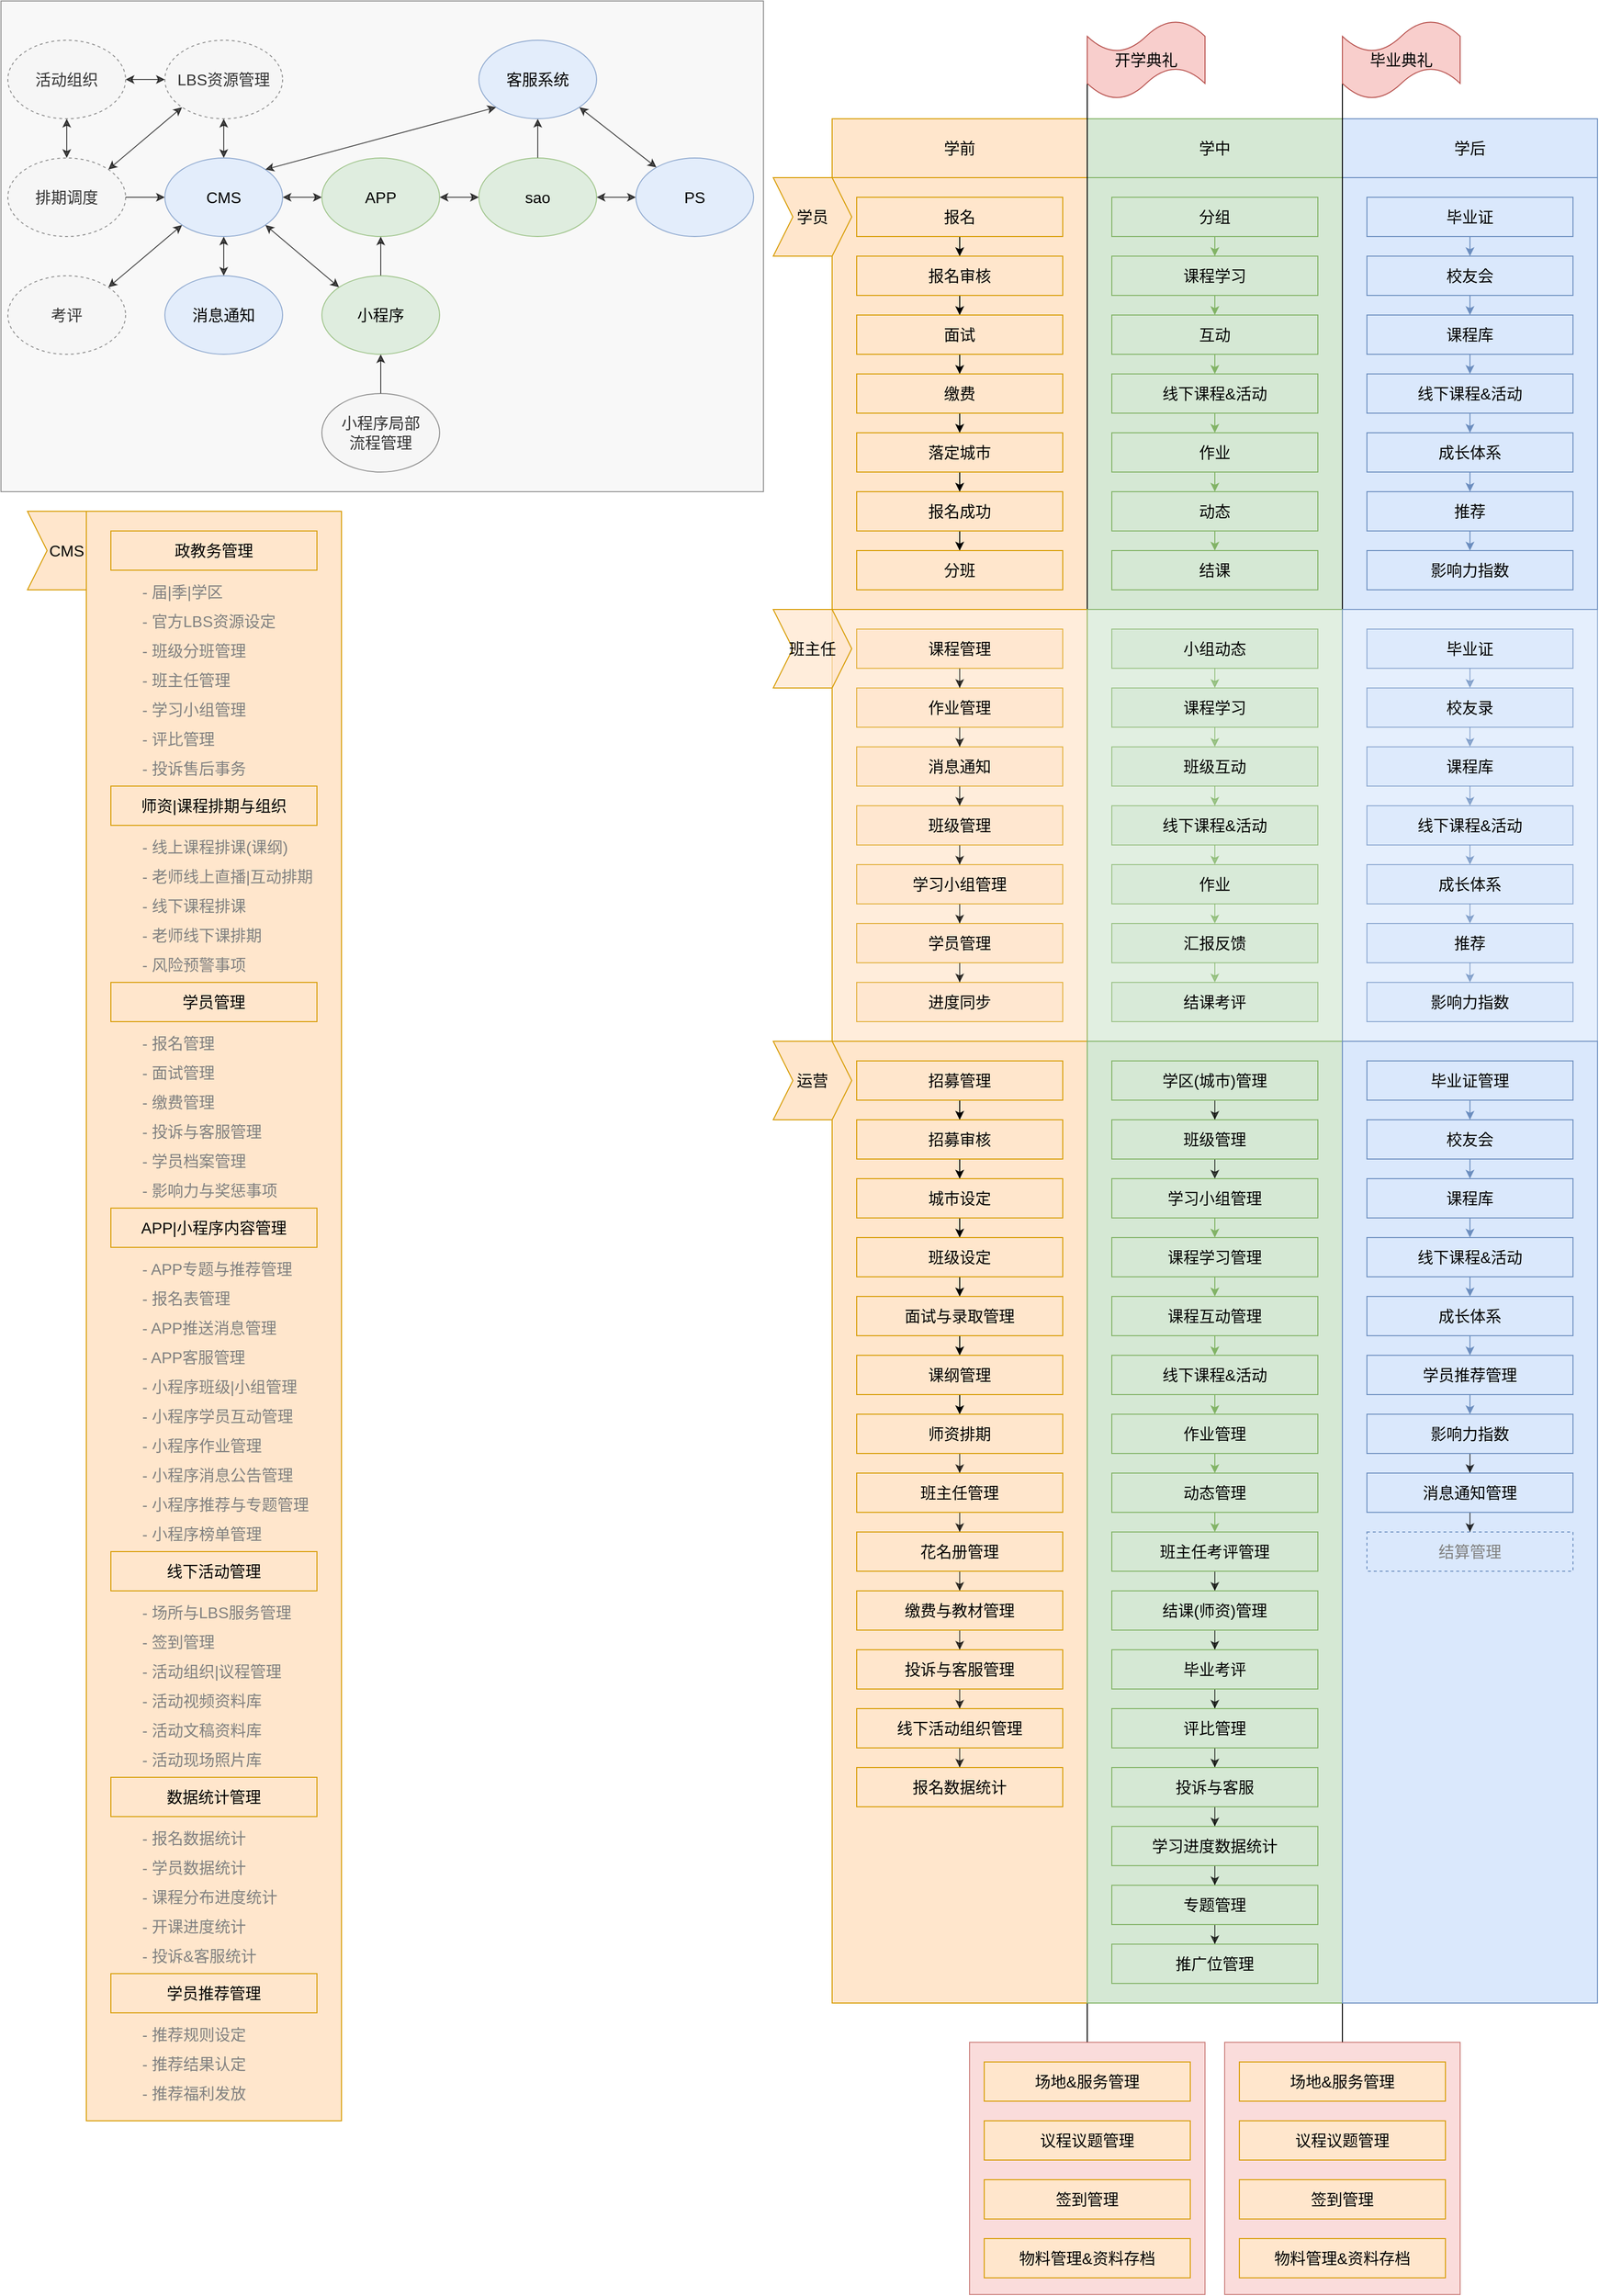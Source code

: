 <mxfile version="10.5.0" type="github"><diagram id="4RArZqrfZ94HjY8Z2qtp" name="ç¬¬ 1 é¡µ"><mxGraphModel dx="1946" dy="743" grid="1" gridSize="10" guides="1" tooltips="1" connect="1" arrows="1" fold="1" page="1" pageScale="1" pageWidth="827" pageHeight="1169" math="0" shadow="0"><root><mxCell id="0"/><mxCell id="1" parent="0"/><mxCell id="rx_fyqNEMt7b3Eymj_nM-295" value="" style="rounded=0;whiteSpace=wrap;html=1;fontSize=16;opacity=70;fillColor=#f5f5f5;strokeColor=#666666;fontColor=#333333;" parent="1" vertex="1"><mxGeometry x="-827" width="777" height="500" as="geometry"/></mxCell><mxCell id="rx_fyqNEMt7b3Eymj_nM-1" value="" style="rounded=0;whiteSpace=wrap;html=1;fillColor=#ffe6cc;strokeColor=#d79b00;" parent="1" vertex="1"><mxGeometry x="20" y="180" width="260" height="440" as="geometry"/></mxCell><mxCell id="rx_fyqNEMt7b3Eymj_nM-2" value="" style="rounded=0;whiteSpace=wrap;html=1;fillColor=#d5e8d4;strokeColor=#82b366;" parent="1" vertex="1"><mxGeometry x="280" y="180" width="260" height="440" as="geometry"/></mxCell><mxCell id="rx_fyqNEMt7b3Eymj_nM-3" value="" style="rounded=0;whiteSpace=wrap;html=1;fillColor=#dae8fc;strokeColor=#6c8ebf;" parent="1" vertex="1"><mxGeometry x="540" y="180" width="260" height="440" as="geometry"/></mxCell><mxCell id="rx_fyqNEMt7b3Eymj_nM-7" value="学前" style="rounded=0;whiteSpace=wrap;html=1;fillColor=#ffe6cc;strokeColor=#d79b00;fontSize=16;" parent="1" vertex="1"><mxGeometry x="20" y="120" width="260" height="60" as="geometry"/></mxCell><mxCell id="rx_fyqNEMt7b3Eymj_nM-8" value="学中" style="rounded=0;whiteSpace=wrap;html=1;fillColor=#d5e8d4;strokeColor=#82b366;fontSize=16;" parent="1" vertex="1"><mxGeometry x="280" y="120" width="260" height="60" as="geometry"/></mxCell><mxCell id="rx_fyqNEMt7b3Eymj_nM-9" value="学后" style="rounded=0;whiteSpace=wrap;html=1;fillColor=#dae8fc;strokeColor=#6c8ebf;fontSize=16;" parent="1" vertex="1"><mxGeometry x="540" y="120" width="260" height="60" as="geometry"/></mxCell><mxCell id="rx_fyqNEMt7b3Eymj_nM-10" value="" style="endArrow=none;html=1;fontSize=16;entryX=0.5;entryY=0;entryDx=0;entryDy=0;" parent="1" target="rx_fyqNEMt7b3Eymj_nM-296" edge="1"><mxGeometry width="50" height="50" relative="1" as="geometry"><mxPoint x="280" y="40" as="sourcePoint"/><mxPoint x="280" y="2080" as="targetPoint"/></mxGeometry></mxCell><mxCell id="rx_fyqNEMt7b3Eymj_nM-11" value="" style="endArrow=none;html=1;fontSize=16;entryX=0.5;entryY=0;entryDx=0;entryDy=0;" parent="1" target="rx_fyqNEMt7b3Eymj_nM-302" edge="1"><mxGeometry width="50" height="50" relative="1" as="geometry"><mxPoint x="540" y="40" as="sourcePoint"/><mxPoint x="540" y="2080" as="targetPoint"/></mxGeometry></mxCell><mxCell id="rx_fyqNEMt7b3Eymj_nM-12" value="开学典礼" style="shape=tape;whiteSpace=wrap;html=1;fontSize=16;fillColor=#f8cecc;strokeColor=#b85450;" parent="1" vertex="1"><mxGeometry x="280" y="20" width="120" height="80" as="geometry"/></mxCell><mxCell id="rx_fyqNEMt7b3Eymj_nM-13" value="毕业典礼" style="shape=tape;whiteSpace=wrap;html=1;fontSize=16;fillColor=#f8cecc;strokeColor=#b85450;" parent="1" vertex="1"><mxGeometry x="540" y="20" width="120" height="80" as="geometry"/></mxCell><mxCell id="rx_fyqNEMt7b3Eymj_nM-14" value="学员" style="shape=step;perimeter=stepPerimeter;whiteSpace=wrap;html=1;fixedSize=1;fontSize=16;fillColor=#ffe6cc;strokeColor=#d79b00;" parent="1" vertex="1"><mxGeometry x="-40" y="180" width="80" height="80" as="geometry"/></mxCell><mxCell id="rx_fyqNEMt7b3Eymj_nM-18" value="" style="edgeStyle=orthogonalEdgeStyle;rounded=0;orthogonalLoop=1;jettySize=auto;html=1;fontSize=16;fontColor=#FF9999;" parent="1" source="rx_fyqNEMt7b3Eymj_nM-15" target="rx_fyqNEMt7b3Eymj_nM-17" edge="1"><mxGeometry relative="1" as="geometry"/></mxCell><mxCell id="rx_fyqNEMt7b3Eymj_nM-15" value="报名" style="rounded=0;whiteSpace=wrap;html=1;fontSize=16;fillColor=#ffe6cc;strokeColor=#d79b00;" parent="1" vertex="1"><mxGeometry x="45" y="200" width="210" height="40" as="geometry"/></mxCell><mxCell id="rx_fyqNEMt7b3Eymj_nM-20" value="" style="edgeStyle=orthogonalEdgeStyle;rounded=0;orthogonalLoop=1;jettySize=auto;html=1;fontSize=16;fontColor=#FF9999;" parent="1" source="rx_fyqNEMt7b3Eymj_nM-17" target="rx_fyqNEMt7b3Eymj_nM-19" edge="1"><mxGeometry relative="1" as="geometry"/></mxCell><mxCell id="rx_fyqNEMt7b3Eymj_nM-17" value="报名审核" style="rounded=0;whiteSpace=wrap;html=1;fontSize=16;fillColor=#ffe6cc;strokeColor=#d79b00;" parent="1" vertex="1"><mxGeometry x="45" y="260" width="210" height="40" as="geometry"/></mxCell><mxCell id="rx_fyqNEMt7b3Eymj_nM-22" value="" style="edgeStyle=orthogonalEdgeStyle;rounded=0;orthogonalLoop=1;jettySize=auto;html=1;fontSize=16;fontColor=#FF9999;" parent="1" source="rx_fyqNEMt7b3Eymj_nM-19" target="rx_fyqNEMt7b3Eymj_nM-21" edge="1"><mxGeometry relative="1" as="geometry"/></mxCell><mxCell id="rx_fyqNEMt7b3Eymj_nM-19" value="面试" style="rounded=0;whiteSpace=wrap;html=1;fontSize=16;fillColor=#ffe6cc;strokeColor=#d79b00;" parent="1" vertex="1"><mxGeometry x="45" y="320" width="210" height="40" as="geometry"/></mxCell><mxCell id="rx_fyqNEMt7b3Eymj_nM-24" value="" style="edgeStyle=orthogonalEdgeStyle;rounded=0;orthogonalLoop=1;jettySize=auto;html=1;fontSize=16;fontColor=#FF9999;" parent="1" source="rx_fyqNEMt7b3Eymj_nM-21" target="rx_fyqNEMt7b3Eymj_nM-23" edge="1"><mxGeometry relative="1" as="geometry"/></mxCell><mxCell id="rx_fyqNEMt7b3Eymj_nM-21" value="缴费" style="rounded=0;whiteSpace=wrap;html=1;fontSize=16;fillColor=#ffe6cc;strokeColor=#d79b00;" parent="1" vertex="1"><mxGeometry x="45" y="380" width="210" height="40" as="geometry"/></mxCell><mxCell id="rx_fyqNEMt7b3Eymj_nM-26" value="" style="edgeStyle=orthogonalEdgeStyle;rounded=0;orthogonalLoop=1;jettySize=auto;html=1;fontSize=16;fontColor=#FF9999;" parent="1" source="rx_fyqNEMt7b3Eymj_nM-23" target="rx_fyqNEMt7b3Eymj_nM-25" edge="1"><mxGeometry relative="1" as="geometry"/></mxCell><mxCell id="rx_fyqNEMt7b3Eymj_nM-23" value="落定城市" style="rounded=0;whiteSpace=wrap;html=1;fontSize=16;fillColor=#ffe6cc;strokeColor=#d79b00;" parent="1" vertex="1"><mxGeometry x="45" y="440" width="210" height="40" as="geometry"/></mxCell><mxCell id="rx_fyqNEMt7b3Eymj_nM-28" value="" style="edgeStyle=orthogonalEdgeStyle;rounded=0;orthogonalLoop=1;jettySize=auto;html=1;fontSize=16;fontColor=#FF9999;" parent="1" source="rx_fyqNEMt7b3Eymj_nM-25" target="rx_fyqNEMt7b3Eymj_nM-27" edge="1"><mxGeometry relative="1" as="geometry"/></mxCell><mxCell id="rx_fyqNEMt7b3Eymj_nM-25" value="报名成功" style="rounded=0;whiteSpace=wrap;html=1;fontSize=16;fillColor=#ffe6cc;strokeColor=#d79b00;" parent="1" vertex="1"><mxGeometry x="45" y="500" width="210" height="40" as="geometry"/></mxCell><mxCell id="rx_fyqNEMt7b3Eymj_nM-27" value="分班" style="rounded=0;whiteSpace=wrap;html=1;fontSize=16;fillColor=#ffe6cc;strokeColor=#d79b00;" parent="1" vertex="1"><mxGeometry x="45" y="560" width="210" height="40" as="geometry"/></mxCell><mxCell id="rx_fyqNEMt7b3Eymj_nM-38" style="edgeStyle=orthogonalEdgeStyle;rounded=0;orthogonalLoop=1;jettySize=auto;html=1;exitX=0.5;exitY=1;exitDx=0;exitDy=0;entryX=0.5;entryY=0;entryDx=0;entryDy=0;fontSize=16;fontColor=#FF9999;fillColor=#d5e8d4;strokeColor=#82b366;" parent="1" source="rx_fyqNEMt7b3Eymj_nM-31" target="rx_fyqNEMt7b3Eymj_nM-32" edge="1"><mxGeometry relative="1" as="geometry"/></mxCell><mxCell id="rx_fyqNEMt7b3Eymj_nM-31" value="分组" style="rounded=0;whiteSpace=wrap;html=1;fontSize=16;fillColor=#d5e8d4;strokeColor=#82b366;" parent="1" vertex="1"><mxGeometry x="305" y="200" width="210" height="40" as="geometry"/></mxCell><mxCell id="rx_fyqNEMt7b3Eymj_nM-40" style="edgeStyle=orthogonalEdgeStyle;rounded=0;orthogonalLoop=1;jettySize=auto;html=1;exitX=0.5;exitY=1;exitDx=0;exitDy=0;entryX=0.5;entryY=0;entryDx=0;entryDy=0;fontSize=16;fontColor=#FF9999;fillColor=#d5e8d4;strokeColor=#82b366;" parent="1" source="rx_fyqNEMt7b3Eymj_nM-32" target="rx_fyqNEMt7b3Eymj_nM-33" edge="1"><mxGeometry relative="1" as="geometry"/></mxCell><mxCell id="rx_fyqNEMt7b3Eymj_nM-32" value="课程学习" style="rounded=0;whiteSpace=wrap;html=1;fontSize=16;fillColor=#d5e8d4;strokeColor=#82b366;" parent="1" vertex="1"><mxGeometry x="305" y="260" width="210" height="40" as="geometry"/></mxCell><mxCell id="rx_fyqNEMt7b3Eymj_nM-41" style="edgeStyle=orthogonalEdgeStyle;rounded=0;orthogonalLoop=1;jettySize=auto;html=1;exitX=0.5;exitY=1;exitDx=0;exitDy=0;entryX=0.5;entryY=0;entryDx=0;entryDy=0;fontSize=16;fontColor=#FF9999;fillColor=#d5e8d4;strokeColor=#82b366;" parent="1" source="rx_fyqNEMt7b3Eymj_nM-33" target="rx_fyqNEMt7b3Eymj_nM-34" edge="1"><mxGeometry relative="1" as="geometry"/></mxCell><mxCell id="rx_fyqNEMt7b3Eymj_nM-33" value="互动" style="rounded=0;whiteSpace=wrap;html=1;fontSize=16;fillColor=#d5e8d4;strokeColor=#82b366;" parent="1" vertex="1"><mxGeometry x="305" y="320" width="210" height="40" as="geometry"/></mxCell><mxCell id="rx_fyqNEMt7b3Eymj_nM-42" style="edgeStyle=orthogonalEdgeStyle;rounded=0;orthogonalLoop=1;jettySize=auto;html=1;exitX=0.5;exitY=1;exitDx=0;exitDy=0;entryX=0.5;entryY=0;entryDx=0;entryDy=0;fontSize=16;fontColor=#FF9999;fillColor=#d5e8d4;strokeColor=#82b366;" parent="1" source="rx_fyqNEMt7b3Eymj_nM-34" target="rx_fyqNEMt7b3Eymj_nM-35" edge="1"><mxGeometry relative="1" as="geometry"/></mxCell><mxCell id="rx_fyqNEMt7b3Eymj_nM-34" value="线下课程&amp;amp;活动" style="rounded=0;whiteSpace=wrap;html=1;fontSize=16;fillColor=#d5e8d4;strokeColor=#82b366;" parent="1" vertex="1"><mxGeometry x="305" y="380" width="210" height="40" as="geometry"/></mxCell><mxCell id="rx_fyqNEMt7b3Eymj_nM-43" style="edgeStyle=orthogonalEdgeStyle;rounded=0;orthogonalLoop=1;jettySize=auto;html=1;exitX=0.5;exitY=1;exitDx=0;exitDy=0;entryX=0.5;entryY=0;entryDx=0;entryDy=0;fontSize=16;fontColor=#FF9999;fillColor=#d5e8d4;strokeColor=#82b366;" parent="1" source="rx_fyqNEMt7b3Eymj_nM-35" target="rx_fyqNEMt7b3Eymj_nM-36" edge="1"><mxGeometry relative="1" as="geometry"/></mxCell><mxCell id="rx_fyqNEMt7b3Eymj_nM-35" value="作业" style="rounded=0;whiteSpace=wrap;html=1;fontSize=16;fillColor=#d5e8d4;strokeColor=#82b366;" parent="1" vertex="1"><mxGeometry x="305" y="440" width="210" height="40" as="geometry"/></mxCell><mxCell id="rx_fyqNEMt7b3Eymj_nM-44" style="edgeStyle=orthogonalEdgeStyle;rounded=0;orthogonalLoop=1;jettySize=auto;html=1;exitX=0.5;exitY=1;exitDx=0;exitDy=0;entryX=0.5;entryY=0;entryDx=0;entryDy=0;fontSize=16;fontColor=#FF9999;fillColor=#d5e8d4;strokeColor=#82b366;" parent="1" source="rx_fyqNEMt7b3Eymj_nM-36" target="rx_fyqNEMt7b3Eymj_nM-37" edge="1"><mxGeometry relative="1" as="geometry"/></mxCell><mxCell id="rx_fyqNEMt7b3Eymj_nM-36" value="动态" style="rounded=0;whiteSpace=wrap;html=1;fontSize=16;fillColor=#d5e8d4;strokeColor=#82b366;" parent="1" vertex="1"><mxGeometry x="305" y="500" width="210" height="40" as="geometry"/></mxCell><mxCell id="rx_fyqNEMt7b3Eymj_nM-37" value="结课" style="rounded=0;whiteSpace=wrap;html=1;fontSize=16;fillColor=#d5e8d4;strokeColor=#82b366;" parent="1" vertex="1"><mxGeometry x="305" y="560" width="210" height="40" as="geometry"/></mxCell><mxCell id="rx_fyqNEMt7b3Eymj_nM-62" style="edgeStyle=orthogonalEdgeStyle;rounded=0;orthogonalLoop=1;jettySize=auto;html=1;exitX=0.5;exitY=1;exitDx=0;exitDy=0;entryX=0.5;entryY=0;entryDx=0;entryDy=0;fontSize=16;fontColor=#FF9999;fillColor=#dae8fc;strokeColor=#6c8ebf;" parent="1" source="rx_fyqNEMt7b3Eymj_nM-63" target="rx_fyqNEMt7b3Eymj_nM-65" edge="1"><mxGeometry relative="1" as="geometry"/></mxCell><mxCell id="rx_fyqNEMt7b3Eymj_nM-63" value="毕业证" style="rounded=0;whiteSpace=wrap;html=1;fontSize=16;fillColor=#dae8fc;strokeColor=#6c8ebf;" parent="1" vertex="1"><mxGeometry x="565" y="200" width="210" height="40" as="geometry"/></mxCell><mxCell id="rx_fyqNEMt7b3Eymj_nM-64" style="edgeStyle=orthogonalEdgeStyle;rounded=0;orthogonalLoop=1;jettySize=auto;html=1;exitX=0.5;exitY=1;exitDx=0;exitDy=0;entryX=0.5;entryY=0;entryDx=0;entryDy=0;fontSize=16;fontColor=#FF9999;fillColor=#dae8fc;strokeColor=#6c8ebf;" parent="1" source="rx_fyqNEMt7b3Eymj_nM-65" target="rx_fyqNEMt7b3Eymj_nM-67" edge="1"><mxGeometry relative="1" as="geometry"/></mxCell><mxCell id="rx_fyqNEMt7b3Eymj_nM-65" value="校友会" style="rounded=0;whiteSpace=wrap;html=1;fontSize=16;fillColor=#dae8fc;strokeColor=#6c8ebf;" parent="1" vertex="1"><mxGeometry x="565" y="260" width="210" height="40" as="geometry"/></mxCell><mxCell id="rx_fyqNEMt7b3Eymj_nM-66" style="edgeStyle=orthogonalEdgeStyle;rounded=0;orthogonalLoop=1;jettySize=auto;html=1;exitX=0.5;exitY=1;exitDx=0;exitDy=0;entryX=0.5;entryY=0;entryDx=0;entryDy=0;fontSize=16;fontColor=#FF9999;fillColor=#dae8fc;strokeColor=#6c8ebf;" parent="1" source="rx_fyqNEMt7b3Eymj_nM-67" target="rx_fyqNEMt7b3Eymj_nM-69" edge="1"><mxGeometry relative="1" as="geometry"/></mxCell><mxCell id="rx_fyqNEMt7b3Eymj_nM-67" value="课程库" style="rounded=0;whiteSpace=wrap;html=1;fontSize=16;fillColor=#dae8fc;strokeColor=#6c8ebf;" parent="1" vertex="1"><mxGeometry x="565" y="320" width="210" height="40" as="geometry"/></mxCell><mxCell id="rx_fyqNEMt7b3Eymj_nM-68" style="edgeStyle=orthogonalEdgeStyle;rounded=0;orthogonalLoop=1;jettySize=auto;html=1;exitX=0.5;exitY=1;exitDx=0;exitDy=0;entryX=0.5;entryY=0;entryDx=0;entryDy=0;fontSize=16;fontColor=#FF9999;fillColor=#dae8fc;strokeColor=#6c8ebf;" parent="1" source="rx_fyqNEMt7b3Eymj_nM-69" target="rx_fyqNEMt7b3Eymj_nM-71" edge="1"><mxGeometry relative="1" as="geometry"/></mxCell><mxCell id="rx_fyqNEMt7b3Eymj_nM-69" value="线下课程&amp;amp;活动" style="rounded=0;whiteSpace=wrap;html=1;fontSize=16;fillColor=#dae8fc;strokeColor=#6c8ebf;" parent="1" vertex="1"><mxGeometry x="565" y="380" width="210" height="40" as="geometry"/></mxCell><mxCell id="rx_fyqNEMt7b3Eymj_nM-70" style="edgeStyle=orthogonalEdgeStyle;rounded=0;orthogonalLoop=1;jettySize=auto;html=1;exitX=0.5;exitY=1;exitDx=0;exitDy=0;entryX=0.5;entryY=0;entryDx=0;entryDy=0;fontSize=16;fontColor=#FF9999;fillColor=#dae8fc;strokeColor=#6c8ebf;" parent="1" source="rx_fyqNEMt7b3Eymj_nM-71" target="rx_fyqNEMt7b3Eymj_nM-73" edge="1"><mxGeometry relative="1" as="geometry"/></mxCell><mxCell id="rx_fyqNEMt7b3Eymj_nM-71" value="成长体系" style="rounded=0;whiteSpace=wrap;html=1;fontSize=16;fillColor=#dae8fc;strokeColor=#6c8ebf;" parent="1" vertex="1"><mxGeometry x="565" y="440" width="210" height="40" as="geometry"/></mxCell><mxCell id="rx_fyqNEMt7b3Eymj_nM-72" style="edgeStyle=orthogonalEdgeStyle;rounded=0;orthogonalLoop=1;jettySize=auto;html=1;exitX=0.5;exitY=1;exitDx=0;exitDy=0;entryX=0.5;entryY=0;entryDx=0;entryDy=0;fontSize=16;fontColor=#FF9999;fillColor=#dae8fc;strokeColor=#6c8ebf;" parent="1" source="rx_fyqNEMt7b3Eymj_nM-73" target="rx_fyqNEMt7b3Eymj_nM-74" edge="1"><mxGeometry relative="1" as="geometry"/></mxCell><mxCell id="rx_fyqNEMt7b3Eymj_nM-73" value="推荐" style="rounded=0;whiteSpace=wrap;html=1;fontSize=16;fillColor=#dae8fc;strokeColor=#6c8ebf;" parent="1" vertex="1"><mxGeometry x="565" y="500" width="210" height="40" as="geometry"/></mxCell><mxCell id="rx_fyqNEMt7b3Eymj_nM-74" value="影响力指数" style="rounded=0;whiteSpace=wrap;html=1;fontSize=16;fillColor=#dae8fc;strokeColor=#6c8ebf;" parent="1" vertex="1"><mxGeometry x="565" y="560" width="210" height="40" as="geometry"/></mxCell><mxCell id="rx_fyqNEMt7b3Eymj_nM-77" value="" style="rounded=0;whiteSpace=wrap;html=1;fillColor=#ffe6cc;strokeColor=#d79b00;fillOpacity=70;" parent="1" vertex="1"><mxGeometry x="20" y="620" width="260" height="440" as="geometry"/></mxCell><mxCell id="rx_fyqNEMt7b3Eymj_nM-78" value="" style="rounded=0;whiteSpace=wrap;html=1;fillColor=#d5e8d4;strokeColor=#82b366;opacity=70;" parent="1" vertex="1"><mxGeometry x="280" y="620" width="260" height="440" as="geometry"/></mxCell><mxCell id="rx_fyqNEMt7b3Eymj_nM-79" value="" style="rounded=0;whiteSpace=wrap;html=1;fillColor=#dae8fc;strokeColor=#6c8ebf;opacity=70;" parent="1" vertex="1"><mxGeometry x="540" y="620" width="260" height="440" as="geometry"/></mxCell><mxCell id="rx_fyqNEMt7b3Eymj_nM-80" value="班主任" style="shape=step;perimeter=stepPerimeter;whiteSpace=wrap;html=1;fixedSize=1;fontSize=16;fillColor=#ffe6cc;strokeColor=#d79b00;fillOpacity=70;" parent="1" vertex="1"><mxGeometry x="-40" y="620" width="80" height="80" as="geometry"/></mxCell><mxCell id="rx_fyqNEMt7b3Eymj_nM-81" value="" style="edgeStyle=orthogonalEdgeStyle;rounded=0;orthogonalLoop=1;jettySize=auto;html=1;fontSize=16;fontColor=#FF9999;opacity=70;" parent="1" source="rx_fyqNEMt7b3Eymj_nM-82" target="rx_fyqNEMt7b3Eymj_nM-84" edge="1"><mxGeometry relative="1" as="geometry"/></mxCell><mxCell id="rx_fyqNEMt7b3Eymj_nM-82" value="课程管理" style="rounded=0;whiteSpace=wrap;html=1;fontSize=16;fillColor=#ffe6cc;strokeColor=#d79b00;opacity=70;" parent="1" vertex="1"><mxGeometry x="45" y="640" width="210" height="40" as="geometry"/></mxCell><mxCell id="rx_fyqNEMt7b3Eymj_nM-83" value="" style="edgeStyle=orthogonalEdgeStyle;rounded=0;orthogonalLoop=1;jettySize=auto;html=1;fontSize=16;fontColor=#FF9999;opacity=70;" parent="1" source="rx_fyqNEMt7b3Eymj_nM-84" target="rx_fyqNEMt7b3Eymj_nM-86" edge="1"><mxGeometry relative="1" as="geometry"/></mxCell><mxCell id="rx_fyqNEMt7b3Eymj_nM-84" value="作业管理" style="rounded=0;whiteSpace=wrap;html=1;fontSize=16;fillColor=#ffe6cc;strokeColor=#d79b00;opacity=70;" parent="1" vertex="1"><mxGeometry x="45" y="700" width="210" height="40" as="geometry"/></mxCell><mxCell id="rx_fyqNEMt7b3Eymj_nM-85" value="" style="edgeStyle=orthogonalEdgeStyle;rounded=0;orthogonalLoop=1;jettySize=auto;html=1;fontSize=16;fontColor=#FF9999;opacity=70;" parent="1" source="rx_fyqNEMt7b3Eymj_nM-86" target="rx_fyqNEMt7b3Eymj_nM-88" edge="1"><mxGeometry relative="1" as="geometry"/></mxCell><mxCell id="rx_fyqNEMt7b3Eymj_nM-86" value="消息通知" style="rounded=0;whiteSpace=wrap;html=1;fontSize=16;fillColor=#ffe6cc;strokeColor=#d79b00;opacity=70;" parent="1" vertex="1"><mxGeometry x="45" y="760" width="210" height="40" as="geometry"/></mxCell><mxCell id="rx_fyqNEMt7b3Eymj_nM-87" value="" style="edgeStyle=orthogonalEdgeStyle;rounded=0;orthogonalLoop=1;jettySize=auto;html=1;fontSize=16;fontColor=#FF9999;opacity=70;" parent="1" source="rx_fyqNEMt7b3Eymj_nM-88" target="rx_fyqNEMt7b3Eymj_nM-90" edge="1"><mxGeometry relative="1" as="geometry"/></mxCell><mxCell id="rx_fyqNEMt7b3Eymj_nM-88" value="班级管理" style="rounded=0;whiteSpace=wrap;html=1;fontSize=16;fillColor=#ffe6cc;strokeColor=#d79b00;opacity=70;" parent="1" vertex="1"><mxGeometry x="45" y="820" width="210" height="40" as="geometry"/></mxCell><mxCell id="rx_fyqNEMt7b3Eymj_nM-89" value="" style="edgeStyle=orthogonalEdgeStyle;rounded=0;orthogonalLoop=1;jettySize=auto;html=1;fontSize=16;fontColor=#FF9999;opacity=70;" parent="1" source="rx_fyqNEMt7b3Eymj_nM-90" target="rx_fyqNEMt7b3Eymj_nM-92" edge="1"><mxGeometry relative="1" as="geometry"/></mxCell><mxCell id="rx_fyqNEMt7b3Eymj_nM-90" value="学习小组管理" style="rounded=0;whiteSpace=wrap;html=1;fontSize=16;fillColor=#ffe6cc;strokeColor=#d79b00;opacity=70;" parent="1" vertex="1"><mxGeometry x="45" y="880" width="210" height="40" as="geometry"/></mxCell><mxCell id="rx_fyqNEMt7b3Eymj_nM-91" value="" style="edgeStyle=orthogonalEdgeStyle;rounded=0;orthogonalLoop=1;jettySize=auto;html=1;fontSize=16;fontColor=#FF9999;opacity=70;" parent="1" source="rx_fyqNEMt7b3Eymj_nM-92" target="rx_fyqNEMt7b3Eymj_nM-93" edge="1"><mxGeometry relative="1" as="geometry"/></mxCell><mxCell id="rx_fyqNEMt7b3Eymj_nM-92" value="学员管理" style="rounded=0;whiteSpace=wrap;html=1;fontSize=16;fillColor=#ffe6cc;strokeColor=#d79b00;opacity=70;" parent="1" vertex="1"><mxGeometry x="45" y="940" width="210" height="40" as="geometry"/></mxCell><mxCell id="rx_fyqNEMt7b3Eymj_nM-93" value="进度同步" style="rounded=0;whiteSpace=wrap;html=1;fontSize=16;fillColor=#ffe6cc;strokeColor=#d79b00;opacity=70;" parent="1" vertex="1"><mxGeometry x="45" y="1000" width="210" height="40" as="geometry"/></mxCell><mxCell id="rx_fyqNEMt7b3Eymj_nM-94" style="edgeStyle=orthogonalEdgeStyle;rounded=0;orthogonalLoop=1;jettySize=auto;html=1;exitX=0.5;exitY=1;exitDx=0;exitDy=0;entryX=0.5;entryY=0;entryDx=0;entryDy=0;fontSize=16;fontColor=#FF9999;fillColor=#d5e8d4;strokeColor=#82b366;opacity=70;" parent="1" source="rx_fyqNEMt7b3Eymj_nM-95" target="rx_fyqNEMt7b3Eymj_nM-97" edge="1"><mxGeometry relative="1" as="geometry"/></mxCell><mxCell id="rx_fyqNEMt7b3Eymj_nM-95" value="小组动态" style="rounded=0;whiteSpace=wrap;html=1;fontSize=16;fillColor=#d5e8d4;strokeColor=#82b366;opacity=70;" parent="1" vertex="1"><mxGeometry x="305" y="640" width="210" height="40" as="geometry"/></mxCell><mxCell id="rx_fyqNEMt7b3Eymj_nM-96" style="edgeStyle=orthogonalEdgeStyle;rounded=0;orthogonalLoop=1;jettySize=auto;html=1;exitX=0.5;exitY=1;exitDx=0;exitDy=0;entryX=0.5;entryY=0;entryDx=0;entryDy=0;fontSize=16;fontColor=#FF9999;fillColor=#d5e8d4;strokeColor=#82b366;opacity=70;" parent="1" source="rx_fyqNEMt7b3Eymj_nM-97" target="rx_fyqNEMt7b3Eymj_nM-99" edge="1"><mxGeometry relative="1" as="geometry"/></mxCell><mxCell id="rx_fyqNEMt7b3Eymj_nM-97" value="课程学习" style="rounded=0;whiteSpace=wrap;html=1;fontSize=16;fillColor=#d5e8d4;strokeColor=#82b366;opacity=70;" parent="1" vertex="1"><mxGeometry x="305" y="700" width="210" height="40" as="geometry"/></mxCell><mxCell id="rx_fyqNEMt7b3Eymj_nM-98" style="edgeStyle=orthogonalEdgeStyle;rounded=0;orthogonalLoop=1;jettySize=auto;html=1;exitX=0.5;exitY=1;exitDx=0;exitDy=0;entryX=0.5;entryY=0;entryDx=0;entryDy=0;fontSize=16;fontColor=#FF9999;fillColor=#d5e8d4;strokeColor=#82b366;opacity=70;" parent="1" source="rx_fyqNEMt7b3Eymj_nM-99" target="rx_fyqNEMt7b3Eymj_nM-101" edge="1"><mxGeometry relative="1" as="geometry"/></mxCell><mxCell id="rx_fyqNEMt7b3Eymj_nM-99" value="班级互动" style="rounded=0;whiteSpace=wrap;html=1;fontSize=16;fillColor=#d5e8d4;strokeColor=#82b366;opacity=70;" parent="1" vertex="1"><mxGeometry x="305" y="760" width="210" height="40" as="geometry"/></mxCell><mxCell id="rx_fyqNEMt7b3Eymj_nM-100" style="edgeStyle=orthogonalEdgeStyle;rounded=0;orthogonalLoop=1;jettySize=auto;html=1;exitX=0.5;exitY=1;exitDx=0;exitDy=0;entryX=0.5;entryY=0;entryDx=0;entryDy=0;fontSize=16;fontColor=#FF9999;fillColor=#d5e8d4;strokeColor=#82b366;opacity=70;" parent="1" source="rx_fyqNEMt7b3Eymj_nM-101" target="rx_fyqNEMt7b3Eymj_nM-103" edge="1"><mxGeometry relative="1" as="geometry"/></mxCell><mxCell id="rx_fyqNEMt7b3Eymj_nM-101" value="线下课程&amp;amp;活动" style="rounded=0;whiteSpace=wrap;html=1;fontSize=16;fillColor=#d5e8d4;strokeColor=#82b366;opacity=70;" parent="1" vertex="1"><mxGeometry x="305" y="820" width="210" height="40" as="geometry"/></mxCell><mxCell id="rx_fyqNEMt7b3Eymj_nM-102" style="edgeStyle=orthogonalEdgeStyle;rounded=0;orthogonalLoop=1;jettySize=auto;html=1;exitX=0.5;exitY=1;exitDx=0;exitDy=0;entryX=0.5;entryY=0;entryDx=0;entryDy=0;fontSize=16;fontColor=#FF9999;fillColor=#d5e8d4;strokeColor=#82b366;opacity=70;" parent="1" source="rx_fyqNEMt7b3Eymj_nM-103" target="rx_fyqNEMt7b3Eymj_nM-105" edge="1"><mxGeometry relative="1" as="geometry"/></mxCell><mxCell id="rx_fyqNEMt7b3Eymj_nM-103" value="作业" style="rounded=0;whiteSpace=wrap;html=1;fontSize=16;fillColor=#d5e8d4;strokeColor=#82b366;opacity=70;" parent="1" vertex="1"><mxGeometry x="305" y="880" width="210" height="40" as="geometry"/></mxCell><mxCell id="rx_fyqNEMt7b3Eymj_nM-104" style="edgeStyle=orthogonalEdgeStyle;rounded=0;orthogonalLoop=1;jettySize=auto;html=1;exitX=0.5;exitY=1;exitDx=0;exitDy=0;entryX=0.5;entryY=0;entryDx=0;entryDy=0;fontSize=16;fontColor=#FF9999;fillColor=#d5e8d4;strokeColor=#82b366;opacity=70;" parent="1" source="rx_fyqNEMt7b3Eymj_nM-105" target="rx_fyqNEMt7b3Eymj_nM-106" edge="1"><mxGeometry relative="1" as="geometry"/></mxCell><mxCell id="rx_fyqNEMt7b3Eymj_nM-105" value="汇报反馈" style="rounded=0;whiteSpace=wrap;html=1;fontSize=16;fillColor=#d5e8d4;strokeColor=#82b366;opacity=70;" parent="1" vertex="1"><mxGeometry x="305" y="940" width="210" height="40" as="geometry"/></mxCell><mxCell id="rx_fyqNEMt7b3Eymj_nM-106" value="结课考评" style="rounded=0;whiteSpace=wrap;html=1;fontSize=16;fillColor=#d5e8d4;strokeColor=#82b366;opacity=70;" parent="1" vertex="1"><mxGeometry x="305" y="1000" width="210" height="40" as="geometry"/></mxCell><mxCell id="rx_fyqNEMt7b3Eymj_nM-107" style="edgeStyle=orthogonalEdgeStyle;rounded=0;orthogonalLoop=1;jettySize=auto;html=1;exitX=0.5;exitY=1;exitDx=0;exitDy=0;entryX=0.5;entryY=0;entryDx=0;entryDy=0;fontSize=16;fontColor=#FF9999;fillColor=#dae8fc;strokeColor=#6c8ebf;opacity=70;" parent="1" source="rx_fyqNEMt7b3Eymj_nM-108" target="rx_fyqNEMt7b3Eymj_nM-110" edge="1"><mxGeometry relative="1" as="geometry"/></mxCell><mxCell id="rx_fyqNEMt7b3Eymj_nM-108" value="毕业证" style="rounded=0;whiteSpace=wrap;html=1;fontSize=16;fillColor=#dae8fc;strokeColor=#6c8ebf;opacity=70;" parent="1" vertex="1"><mxGeometry x="565" y="640" width="210" height="40" as="geometry"/></mxCell><mxCell id="rx_fyqNEMt7b3Eymj_nM-109" style="edgeStyle=orthogonalEdgeStyle;rounded=0;orthogonalLoop=1;jettySize=auto;html=1;exitX=0.5;exitY=1;exitDx=0;exitDy=0;entryX=0.5;entryY=0;entryDx=0;entryDy=0;fontSize=16;fontColor=#FF9999;fillColor=#dae8fc;strokeColor=#6c8ebf;opacity=70;" parent="1" source="rx_fyqNEMt7b3Eymj_nM-110" target="rx_fyqNEMt7b3Eymj_nM-112" edge="1"><mxGeometry relative="1" as="geometry"/></mxCell><mxCell id="rx_fyqNEMt7b3Eymj_nM-110" value="校友录" style="rounded=0;whiteSpace=wrap;html=1;fontSize=16;fillColor=#dae8fc;strokeColor=#6c8ebf;opacity=70;" parent="1" vertex="1"><mxGeometry x="565" y="700" width="210" height="40" as="geometry"/></mxCell><mxCell id="rx_fyqNEMt7b3Eymj_nM-111" style="edgeStyle=orthogonalEdgeStyle;rounded=0;orthogonalLoop=1;jettySize=auto;html=1;exitX=0.5;exitY=1;exitDx=0;exitDy=0;entryX=0.5;entryY=0;entryDx=0;entryDy=0;fontSize=16;fontColor=#FF9999;fillColor=#dae8fc;strokeColor=#6c8ebf;opacity=70;" parent="1" source="rx_fyqNEMt7b3Eymj_nM-112" target="rx_fyqNEMt7b3Eymj_nM-114" edge="1"><mxGeometry relative="1" as="geometry"/></mxCell><mxCell id="rx_fyqNEMt7b3Eymj_nM-112" value="课程库" style="rounded=0;whiteSpace=wrap;html=1;fontSize=16;fillColor=#dae8fc;strokeColor=#6c8ebf;opacity=70;" parent="1" vertex="1"><mxGeometry x="565" y="760" width="210" height="40" as="geometry"/></mxCell><mxCell id="rx_fyqNEMt7b3Eymj_nM-113" style="edgeStyle=orthogonalEdgeStyle;rounded=0;orthogonalLoop=1;jettySize=auto;html=1;exitX=0.5;exitY=1;exitDx=0;exitDy=0;entryX=0.5;entryY=0;entryDx=0;entryDy=0;fontSize=16;fontColor=#FF9999;fillColor=#dae8fc;strokeColor=#6c8ebf;opacity=70;" parent="1" source="rx_fyqNEMt7b3Eymj_nM-114" target="rx_fyqNEMt7b3Eymj_nM-116" edge="1"><mxGeometry relative="1" as="geometry"/></mxCell><mxCell id="rx_fyqNEMt7b3Eymj_nM-114" value="线下课程&amp;amp;活动" style="rounded=0;whiteSpace=wrap;html=1;fontSize=16;fillColor=#dae8fc;strokeColor=#6c8ebf;opacity=70;" parent="1" vertex="1"><mxGeometry x="565" y="820" width="210" height="40" as="geometry"/></mxCell><mxCell id="rx_fyqNEMt7b3Eymj_nM-115" style="edgeStyle=orthogonalEdgeStyle;rounded=0;orthogonalLoop=1;jettySize=auto;html=1;exitX=0.5;exitY=1;exitDx=0;exitDy=0;entryX=0.5;entryY=0;entryDx=0;entryDy=0;fontSize=16;fontColor=#FF9999;fillColor=#dae8fc;strokeColor=#6c8ebf;opacity=70;" parent="1" source="rx_fyqNEMt7b3Eymj_nM-116" target="rx_fyqNEMt7b3Eymj_nM-118" edge="1"><mxGeometry relative="1" as="geometry"/></mxCell><mxCell id="rx_fyqNEMt7b3Eymj_nM-116" value="成长体系" style="rounded=0;whiteSpace=wrap;html=1;fontSize=16;fillColor=#dae8fc;strokeColor=#6c8ebf;opacity=70;" parent="1" vertex="1"><mxGeometry x="565" y="880" width="210" height="40" as="geometry"/></mxCell><mxCell id="rx_fyqNEMt7b3Eymj_nM-117" style="edgeStyle=orthogonalEdgeStyle;rounded=0;orthogonalLoop=1;jettySize=auto;html=1;exitX=0.5;exitY=1;exitDx=0;exitDy=0;entryX=0.5;entryY=0;entryDx=0;entryDy=0;fontSize=16;fontColor=#FF9999;fillColor=#dae8fc;strokeColor=#6c8ebf;opacity=70;" parent="1" source="rx_fyqNEMt7b3Eymj_nM-118" target="rx_fyqNEMt7b3Eymj_nM-119" edge="1"><mxGeometry relative="1" as="geometry"/></mxCell><mxCell id="rx_fyqNEMt7b3Eymj_nM-118" value="推荐" style="rounded=0;whiteSpace=wrap;html=1;fontSize=16;fillColor=#dae8fc;strokeColor=#6c8ebf;opacity=70;" parent="1" vertex="1"><mxGeometry x="565" y="940" width="210" height="40" as="geometry"/></mxCell><mxCell id="rx_fyqNEMt7b3Eymj_nM-119" value="影响力指数" style="rounded=0;whiteSpace=wrap;html=1;fontSize=16;fillColor=#dae8fc;strokeColor=#6c8ebf;opacity=70;" parent="1" vertex="1"><mxGeometry x="565" y="1000" width="210" height="40" as="geometry"/></mxCell><mxCell id="rx_fyqNEMt7b3Eymj_nM-122" value="" style="rounded=0;whiteSpace=wrap;html=1;fillColor=#ffe6cc;strokeColor=#d79b00;" parent="1" vertex="1"><mxGeometry x="20" y="1060" width="260" height="980" as="geometry"/></mxCell><mxCell id="rx_fyqNEMt7b3Eymj_nM-123" value="" style="rounded=0;whiteSpace=wrap;html=1;fillColor=#d5e8d4;strokeColor=#82b366;" parent="1" vertex="1"><mxGeometry x="280" y="1060" width="260" height="980" as="geometry"/></mxCell><mxCell id="rx_fyqNEMt7b3Eymj_nM-124" value="" style="rounded=0;whiteSpace=wrap;html=1;fillColor=#dae8fc;strokeColor=#6c8ebf;" parent="1" vertex="1"><mxGeometry x="540" y="1060" width="260" height="980" as="geometry"/></mxCell><mxCell id="rx_fyqNEMt7b3Eymj_nM-125" value="运营" style="shape=step;perimeter=stepPerimeter;whiteSpace=wrap;html=1;fixedSize=1;fontSize=16;fillColor=#ffe6cc;strokeColor=#d79b00;" parent="1" vertex="1"><mxGeometry x="-40" y="1060" width="80" height="80" as="geometry"/></mxCell><mxCell id="rx_fyqNEMt7b3Eymj_nM-126" value="" style="edgeStyle=orthogonalEdgeStyle;rounded=0;orthogonalLoop=1;jettySize=auto;html=1;fontSize=16;fontColor=#FF9999;" parent="1" source="rx_fyqNEMt7b3Eymj_nM-127" target="rx_fyqNEMt7b3Eymj_nM-129" edge="1"><mxGeometry relative="1" as="geometry"/></mxCell><mxCell id="rx_fyqNEMt7b3Eymj_nM-127" value="招募管理" style="rounded=0;whiteSpace=wrap;html=1;fontSize=16;fillColor=#ffe6cc;strokeColor=#d79b00;" parent="1" vertex="1"><mxGeometry x="45" y="1080" width="210" height="40" as="geometry"/></mxCell><mxCell id="rx_fyqNEMt7b3Eymj_nM-128" value="" style="edgeStyle=orthogonalEdgeStyle;rounded=0;orthogonalLoop=1;jettySize=auto;html=1;fontSize=16;fontColor=#FF9999;" parent="1" source="rx_fyqNEMt7b3Eymj_nM-129" target="rx_fyqNEMt7b3Eymj_nM-131" edge="1"><mxGeometry relative="1" as="geometry"/></mxCell><mxCell id="rx_fyqNEMt7b3Eymj_nM-129" value="招募审核" style="rounded=0;whiteSpace=wrap;html=1;fontSize=16;fillColor=#ffe6cc;strokeColor=#d79b00;" parent="1" vertex="1"><mxGeometry x="45" y="1140" width="210" height="40" as="geometry"/></mxCell><mxCell id="rx_fyqNEMt7b3Eymj_nM-130" value="" style="edgeStyle=orthogonalEdgeStyle;rounded=0;orthogonalLoop=1;jettySize=auto;html=1;fontSize=16;fontColor=#FF9999;" parent="1" source="rx_fyqNEMt7b3Eymj_nM-131" target="rx_fyqNEMt7b3Eymj_nM-133" edge="1"><mxGeometry relative="1" as="geometry"/></mxCell><mxCell id="rx_fyqNEMt7b3Eymj_nM-131" value="城市设定" style="rounded=0;whiteSpace=wrap;html=1;fontSize=16;fillColor=#ffe6cc;strokeColor=#d79b00;" parent="1" vertex="1"><mxGeometry x="45" y="1200" width="210" height="40" as="geometry"/></mxCell><mxCell id="rx_fyqNEMt7b3Eymj_nM-132" value="" style="edgeStyle=orthogonalEdgeStyle;rounded=0;orthogonalLoop=1;jettySize=auto;html=1;fontSize=16;fontColor=#FF9999;" parent="1" source="rx_fyqNEMt7b3Eymj_nM-133" target="rx_fyqNEMt7b3Eymj_nM-135" edge="1"><mxGeometry relative="1" as="geometry"/></mxCell><mxCell id="rx_fyqNEMt7b3Eymj_nM-133" value="班级设定" style="rounded=0;whiteSpace=wrap;html=1;fontSize=16;fillColor=#ffe6cc;strokeColor=#d79b00;" parent="1" vertex="1"><mxGeometry x="45" y="1260" width="210" height="40" as="geometry"/></mxCell><mxCell id="rx_fyqNEMt7b3Eymj_nM-134" value="" style="edgeStyle=orthogonalEdgeStyle;rounded=0;orthogonalLoop=1;jettySize=auto;html=1;fontSize=16;fontColor=#FF9999;" parent="1" source="rx_fyqNEMt7b3Eymj_nM-135" target="rx_fyqNEMt7b3Eymj_nM-137" edge="1"><mxGeometry relative="1" as="geometry"/></mxCell><mxCell id="rx_fyqNEMt7b3Eymj_nM-135" value="面试与录取管理" style="rounded=0;whiteSpace=wrap;html=1;fontSize=16;fillColor=#ffe6cc;strokeColor=#d79b00;" parent="1" vertex="1"><mxGeometry x="45" y="1320" width="210" height="40" as="geometry"/></mxCell><mxCell id="rx_fyqNEMt7b3Eymj_nM-136" value="" style="edgeStyle=orthogonalEdgeStyle;rounded=0;orthogonalLoop=1;jettySize=auto;html=1;fontSize=16;fontColor=#FF9999;" parent="1" source="rx_fyqNEMt7b3Eymj_nM-137" target="rx_fyqNEMt7b3Eymj_nM-138" edge="1"><mxGeometry relative="1" as="geometry"/></mxCell><mxCell id="rx_fyqNEMt7b3Eymj_nM-137" value="课纲管理" style="rounded=0;whiteSpace=wrap;html=1;fontSize=16;fillColor=#ffe6cc;strokeColor=#d79b00;" parent="1" vertex="1"><mxGeometry x="45" y="1380" width="210" height="40" as="geometry"/></mxCell><mxCell id="rx_fyqNEMt7b3Eymj_nM-166" value="" style="edgeStyle=orthogonalEdgeStyle;rounded=0;orthogonalLoop=1;jettySize=auto;html=1;fontSize=16;fontColor=#FF9999;opacity=70;" parent="1" source="rx_fyqNEMt7b3Eymj_nM-138" target="rx_fyqNEMt7b3Eymj_nM-165" edge="1"><mxGeometry relative="1" as="geometry"/></mxCell><mxCell id="rx_fyqNEMt7b3Eymj_nM-138" value="师资排期" style="rounded=0;whiteSpace=wrap;html=1;fontSize=16;fillColor=#ffe6cc;strokeColor=#d79b00;" parent="1" vertex="1"><mxGeometry x="45" y="1440" width="210" height="40" as="geometry"/></mxCell><mxCell id="rx_fyqNEMt7b3Eymj_nM-170" value="" style="edgeStyle=orthogonalEdgeStyle;rounded=0;orthogonalLoop=1;jettySize=auto;html=1;fontSize=16;fontColor=#FF9999;opacity=70;" parent="1" source="rx_fyqNEMt7b3Eymj_nM-165" target="rx_fyqNEMt7b3Eymj_nM-169" edge="1"><mxGeometry relative="1" as="geometry"/></mxCell><mxCell id="rx_fyqNEMt7b3Eymj_nM-165" value="班主任管理" style="rounded=0;whiteSpace=wrap;html=1;fontSize=16;fillColor=#ffe6cc;strokeColor=#d79b00;" parent="1" vertex="1"><mxGeometry x="45" y="1500" width="210" height="40" as="geometry"/></mxCell><mxCell id="rx_fyqNEMt7b3Eymj_nM-172" value="" style="edgeStyle=orthogonalEdgeStyle;rounded=0;orthogonalLoop=1;jettySize=auto;html=1;fontSize=16;fontColor=#FF9999;opacity=70;" parent="1" source="rx_fyqNEMt7b3Eymj_nM-169" target="rx_fyqNEMt7b3Eymj_nM-171" edge="1"><mxGeometry relative="1" as="geometry"/></mxCell><mxCell id="rx_fyqNEMt7b3Eymj_nM-169" value="花名册管理" style="rounded=0;whiteSpace=wrap;html=1;fontSize=16;fillColor=#ffe6cc;strokeColor=#d79b00;" parent="1" vertex="1"><mxGeometry x="45" y="1560" width="210" height="40" as="geometry"/></mxCell><mxCell id="rx_fyqNEMt7b3Eymj_nM-174" value="" style="edgeStyle=orthogonalEdgeStyle;rounded=0;orthogonalLoop=1;jettySize=auto;html=1;fontSize=16;fontColor=#FF9999;opacity=70;" parent="1" source="rx_fyqNEMt7b3Eymj_nM-171" target="rx_fyqNEMt7b3Eymj_nM-173" edge="1"><mxGeometry relative="1" as="geometry"/></mxCell><mxCell id="rx_fyqNEMt7b3Eymj_nM-171" value="缴费与教材管理" style="rounded=0;whiteSpace=wrap;html=1;fontSize=16;fillColor=#ffe6cc;strokeColor=#d79b00;" parent="1" vertex="1"><mxGeometry x="45" y="1620" width="210" height="40" as="geometry"/></mxCell><mxCell id="rx_fyqNEMt7b3Eymj_nM-176" value="" style="edgeStyle=orthogonalEdgeStyle;rounded=0;orthogonalLoop=1;jettySize=auto;html=1;fontSize=16;fontColor=#FF9999;opacity=70;" parent="1" source="rx_fyqNEMt7b3Eymj_nM-173" target="rx_fyqNEMt7b3Eymj_nM-175" edge="1"><mxGeometry relative="1" as="geometry"/></mxCell><mxCell id="rx_fyqNEMt7b3Eymj_nM-173" value="投诉与客服管理" style="rounded=0;whiteSpace=wrap;html=1;fontSize=16;fillColor=#ffe6cc;strokeColor=#d79b00;" parent="1" vertex="1"><mxGeometry x="45" y="1680" width="210" height="40" as="geometry"/></mxCell><mxCell id="rx_fyqNEMt7b3Eymj_nM-178" value="" style="edgeStyle=orthogonalEdgeStyle;rounded=0;orthogonalLoop=1;jettySize=auto;html=1;fontSize=16;fontColor=#FF9999;opacity=70;" parent="1" source="rx_fyqNEMt7b3Eymj_nM-175" target="rx_fyqNEMt7b3Eymj_nM-177" edge="1"><mxGeometry relative="1" as="geometry"/></mxCell><mxCell id="rx_fyqNEMt7b3Eymj_nM-175" value="线下活动组织管理" style="rounded=0;whiteSpace=wrap;html=1;fontSize=16;fillColor=#ffe6cc;strokeColor=#d79b00;" parent="1" vertex="1"><mxGeometry x="45" y="1740" width="210" height="40" as="geometry"/></mxCell><mxCell id="rx_fyqNEMt7b3Eymj_nM-177" value="报名数据统计" style="rounded=0;whiteSpace=wrap;html=1;fontSize=16;fillColor=#ffe6cc;strokeColor=#d79b00;" parent="1" vertex="1"><mxGeometry x="45" y="1800" width="210" height="40" as="geometry"/></mxCell><mxCell id="rx_fyqNEMt7b3Eymj_nM-139" style="edgeStyle=orthogonalEdgeStyle;rounded=0;orthogonalLoop=1;jettySize=auto;html=1;exitX=0.5;exitY=1;exitDx=0;exitDy=0;entryX=0.5;entryY=0;entryDx=0;entryDy=0;fontSize=16;fontColor=#FF9999;fillColor=#d5e8d4;strokeColor=#82b366;" parent="1" source="rx_fyqNEMt7b3Eymj_nM-140" target="rx_fyqNEMt7b3Eymj_nM-142" edge="1"><mxGeometry relative="1" as="geometry"/></mxCell><mxCell id="rx_fyqNEMt7b3Eymj_nM-140" value="学习小组管理" style="rounded=0;whiteSpace=wrap;html=1;fontSize=16;fillColor=#d5e8d4;strokeColor=#82b366;" parent="1" vertex="1"><mxGeometry x="305" y="1200" width="210" height="40" as="geometry"/></mxCell><mxCell id="rx_fyqNEMt7b3Eymj_nM-141" style="edgeStyle=orthogonalEdgeStyle;rounded=0;orthogonalLoop=1;jettySize=auto;html=1;exitX=0.5;exitY=1;exitDx=0;exitDy=0;entryX=0.5;entryY=0;entryDx=0;entryDy=0;fontSize=16;fontColor=#FF9999;fillColor=#d5e8d4;strokeColor=#82b366;" parent="1" source="rx_fyqNEMt7b3Eymj_nM-142" target="rx_fyqNEMt7b3Eymj_nM-144" edge="1"><mxGeometry relative="1" as="geometry"/></mxCell><mxCell id="rx_fyqNEMt7b3Eymj_nM-142" value="课程学习管理" style="rounded=0;whiteSpace=wrap;html=1;fontSize=16;fillColor=#d5e8d4;strokeColor=#82b366;" parent="1" vertex="1"><mxGeometry x="305" y="1260" width="210" height="40" as="geometry"/></mxCell><mxCell id="rx_fyqNEMt7b3Eymj_nM-143" style="edgeStyle=orthogonalEdgeStyle;rounded=0;orthogonalLoop=1;jettySize=auto;html=1;exitX=0.5;exitY=1;exitDx=0;exitDy=0;entryX=0.5;entryY=0;entryDx=0;entryDy=0;fontSize=16;fontColor=#FF9999;fillColor=#d5e8d4;strokeColor=#82b366;" parent="1" source="rx_fyqNEMt7b3Eymj_nM-144" target="rx_fyqNEMt7b3Eymj_nM-146" edge="1"><mxGeometry relative="1" as="geometry"/></mxCell><mxCell id="rx_fyqNEMt7b3Eymj_nM-144" value="课程互动管理" style="rounded=0;whiteSpace=wrap;html=1;fontSize=16;fillColor=#d5e8d4;strokeColor=#82b366;" parent="1" vertex="1"><mxGeometry x="305" y="1320" width="210" height="40" as="geometry"/></mxCell><mxCell id="rx_fyqNEMt7b3Eymj_nM-145" style="edgeStyle=orthogonalEdgeStyle;rounded=0;orthogonalLoop=1;jettySize=auto;html=1;exitX=0.5;exitY=1;exitDx=0;exitDy=0;entryX=0.5;entryY=0;entryDx=0;entryDy=0;fontSize=16;fontColor=#FF9999;fillColor=#d5e8d4;strokeColor=#82b366;" parent="1" source="rx_fyqNEMt7b3Eymj_nM-146" target="rx_fyqNEMt7b3Eymj_nM-148" edge="1"><mxGeometry relative="1" as="geometry"/></mxCell><mxCell id="rx_fyqNEMt7b3Eymj_nM-146" value="线下课程&amp;amp;活动" style="rounded=0;whiteSpace=wrap;html=1;fontSize=16;fillColor=#d5e8d4;strokeColor=#82b366;" parent="1" vertex="1"><mxGeometry x="305" y="1380" width="210" height="40" as="geometry"/></mxCell><mxCell id="rx_fyqNEMt7b3Eymj_nM-147" style="edgeStyle=orthogonalEdgeStyle;rounded=0;orthogonalLoop=1;jettySize=auto;html=1;exitX=0.5;exitY=1;exitDx=0;exitDy=0;entryX=0.5;entryY=0;entryDx=0;entryDy=0;fontSize=16;fontColor=#FF9999;fillColor=#d5e8d4;strokeColor=#82b366;" parent="1" source="rx_fyqNEMt7b3Eymj_nM-148" target="rx_fyqNEMt7b3Eymj_nM-150" edge="1"><mxGeometry relative="1" as="geometry"/></mxCell><mxCell id="rx_fyqNEMt7b3Eymj_nM-148" value="作业管理" style="rounded=0;whiteSpace=wrap;html=1;fontSize=16;fillColor=#d5e8d4;strokeColor=#82b366;" parent="1" vertex="1"><mxGeometry x="305" y="1440" width="210" height="40" as="geometry"/></mxCell><mxCell id="rx_fyqNEMt7b3Eymj_nM-149" style="edgeStyle=orthogonalEdgeStyle;rounded=0;orthogonalLoop=1;jettySize=auto;html=1;exitX=0.5;exitY=1;exitDx=0;exitDy=0;entryX=0.5;entryY=0;entryDx=0;entryDy=0;fontSize=16;fontColor=#FF9999;fillColor=#d5e8d4;strokeColor=#82b366;" parent="1" source="rx_fyqNEMt7b3Eymj_nM-150" target="rx_fyqNEMt7b3Eymj_nM-151" edge="1"><mxGeometry relative="1" as="geometry"/></mxCell><mxCell id="rx_fyqNEMt7b3Eymj_nM-150" value="动态管理" style="rounded=0;whiteSpace=wrap;html=1;fontSize=16;fillColor=#d5e8d4;strokeColor=#82b366;" parent="1" vertex="1"><mxGeometry x="305" y="1500" width="210" height="40" as="geometry"/></mxCell><mxCell id="rx_fyqNEMt7b3Eymj_nM-185" value="" style="edgeStyle=orthogonalEdgeStyle;rounded=0;orthogonalLoop=1;jettySize=auto;html=1;fontSize=16;fontColor=#FF9999;opacity=70;" parent="1" source="rx_fyqNEMt7b3Eymj_nM-151" target="rx_fyqNEMt7b3Eymj_nM-184" edge="1"><mxGeometry relative="1" as="geometry"/></mxCell><mxCell id="rx_fyqNEMt7b3Eymj_nM-151" value="班主任考评管理" style="rounded=0;whiteSpace=wrap;html=1;fontSize=16;fillColor=#d5e8d4;strokeColor=#82b366;" parent="1" vertex="1"><mxGeometry x="305" y="1560" width="210" height="40" as="geometry"/></mxCell><mxCell id="rx_fyqNEMt7b3Eymj_nM-187" value="" style="edgeStyle=orthogonalEdgeStyle;rounded=0;orthogonalLoop=1;jettySize=auto;html=1;fontSize=16;fontColor=#FF9999;opacity=70;" parent="1" source="rx_fyqNEMt7b3Eymj_nM-184" target="rx_fyqNEMt7b3Eymj_nM-186" edge="1"><mxGeometry relative="1" as="geometry"/></mxCell><mxCell id="rx_fyqNEMt7b3Eymj_nM-184" value="结课(师资)管理" style="rounded=0;whiteSpace=wrap;html=1;fontSize=16;fillColor=#d5e8d4;strokeColor=#82b366;" parent="1" vertex="1"><mxGeometry x="305" y="1620" width="210" height="40" as="geometry"/></mxCell><mxCell id="rx_fyqNEMt7b3Eymj_nM-189" value="" style="edgeStyle=orthogonalEdgeStyle;rounded=0;orthogonalLoop=1;jettySize=auto;html=1;fontSize=16;fontColor=#FF9999;opacity=70;" parent="1" source="rx_fyqNEMt7b3Eymj_nM-186" target="rx_fyqNEMt7b3Eymj_nM-188" edge="1"><mxGeometry relative="1" as="geometry"/></mxCell><mxCell id="rx_fyqNEMt7b3Eymj_nM-186" value="毕业考评" style="rounded=0;whiteSpace=wrap;html=1;fontSize=16;fillColor=#d5e8d4;strokeColor=#82b366;" parent="1" vertex="1"><mxGeometry x="305" y="1680" width="210" height="40" as="geometry"/></mxCell><mxCell id="rx_fyqNEMt7b3Eymj_nM-191" value="" style="edgeStyle=orthogonalEdgeStyle;rounded=0;orthogonalLoop=1;jettySize=auto;html=1;fontSize=16;fontColor=#FF9999;opacity=70;" parent="1" source="rx_fyqNEMt7b3Eymj_nM-188" target="rx_fyqNEMt7b3Eymj_nM-190" edge="1"><mxGeometry relative="1" as="geometry"/></mxCell><mxCell id="rx_fyqNEMt7b3Eymj_nM-188" value="评比管理" style="rounded=0;whiteSpace=wrap;html=1;fontSize=16;fillColor=#d5e8d4;strokeColor=#82b366;" parent="1" vertex="1"><mxGeometry x="305" y="1740" width="210" height="40" as="geometry"/></mxCell><mxCell id="rx_fyqNEMt7b3Eymj_nM-193" value="" style="edgeStyle=orthogonalEdgeStyle;rounded=0;orthogonalLoop=1;jettySize=auto;html=1;fontSize=16;fontColor=#FF9999;opacity=70;" parent="1" source="rx_fyqNEMt7b3Eymj_nM-190" target="rx_fyqNEMt7b3Eymj_nM-192" edge="1"><mxGeometry relative="1" as="geometry"/></mxCell><mxCell id="rx_fyqNEMt7b3Eymj_nM-190" value="投诉与客服" style="rounded=0;whiteSpace=wrap;html=1;fontSize=16;fillColor=#d5e8d4;strokeColor=#82b366;" parent="1" vertex="1"><mxGeometry x="305" y="1800" width="210" height="40" as="geometry"/></mxCell><mxCell id="rx_fyqNEMt7b3Eymj_nM-196" value="" style="edgeStyle=orthogonalEdgeStyle;rounded=0;orthogonalLoop=1;jettySize=auto;html=1;fontSize=16;fontColor=#FF9999;opacity=70;" parent="1" source="rx_fyqNEMt7b3Eymj_nM-192" target="rx_fyqNEMt7b3Eymj_nM-195" edge="1"><mxGeometry relative="1" as="geometry"/></mxCell><mxCell id="rx_fyqNEMt7b3Eymj_nM-192" value="学习进度数据统计" style="rounded=0;whiteSpace=wrap;html=1;fontSize=16;fillColor=#d5e8d4;strokeColor=#82b366;" parent="1" vertex="1"><mxGeometry x="305" y="1860" width="210" height="40" as="geometry"/></mxCell><mxCell id="rx_fyqNEMt7b3Eymj_nM-198" value="" style="edgeStyle=orthogonalEdgeStyle;rounded=0;orthogonalLoop=1;jettySize=auto;html=1;fontSize=16;fontColor=#FF9999;opacity=70;" parent="1" source="rx_fyqNEMt7b3Eymj_nM-195" target="rx_fyqNEMt7b3Eymj_nM-197" edge="1"><mxGeometry relative="1" as="geometry"/></mxCell><mxCell id="rx_fyqNEMt7b3Eymj_nM-195" value="专题管理" style="rounded=0;whiteSpace=wrap;html=1;fontSize=16;fillColor=#d5e8d4;strokeColor=#82b366;" parent="1" vertex="1"><mxGeometry x="305" y="1920" width="210" height="40" as="geometry"/></mxCell><mxCell id="rx_fyqNEMt7b3Eymj_nM-197" value="推广位管理" style="rounded=0;whiteSpace=wrap;html=1;fontSize=16;fillColor=#d5e8d4;strokeColor=#82b366;" parent="1" vertex="1"><mxGeometry x="305" y="1980" width="210" height="40" as="geometry"/></mxCell><mxCell id="rx_fyqNEMt7b3Eymj_nM-152" style="edgeStyle=orthogonalEdgeStyle;rounded=0;orthogonalLoop=1;jettySize=auto;html=1;exitX=0.5;exitY=1;exitDx=0;exitDy=0;entryX=0.5;entryY=0;entryDx=0;entryDy=0;fontSize=16;fontColor=#FF9999;fillColor=#dae8fc;strokeColor=#6c8ebf;" parent="1" source="rx_fyqNEMt7b3Eymj_nM-153" target="rx_fyqNEMt7b3Eymj_nM-155" edge="1"><mxGeometry relative="1" as="geometry"/></mxCell><mxCell id="rx_fyqNEMt7b3Eymj_nM-153" value="毕业证管理" style="rounded=0;whiteSpace=wrap;html=1;fontSize=16;fillColor=#dae8fc;strokeColor=#6c8ebf;" parent="1" vertex="1"><mxGeometry x="565" y="1080" width="210" height="40" as="geometry"/></mxCell><mxCell id="rx_fyqNEMt7b3Eymj_nM-154" style="edgeStyle=orthogonalEdgeStyle;rounded=0;orthogonalLoop=1;jettySize=auto;html=1;exitX=0.5;exitY=1;exitDx=0;exitDy=0;entryX=0.5;entryY=0;entryDx=0;entryDy=0;fontSize=16;fontColor=#FF9999;fillColor=#dae8fc;strokeColor=#6c8ebf;" parent="1" source="rx_fyqNEMt7b3Eymj_nM-155" target="rx_fyqNEMt7b3Eymj_nM-157" edge="1"><mxGeometry relative="1" as="geometry"/></mxCell><mxCell id="rx_fyqNEMt7b3Eymj_nM-155" value="校友会" style="rounded=0;whiteSpace=wrap;html=1;fontSize=16;fillColor=#dae8fc;strokeColor=#6c8ebf;" parent="1" vertex="1"><mxGeometry x="565" y="1140" width="210" height="40" as="geometry"/></mxCell><mxCell id="rx_fyqNEMt7b3Eymj_nM-156" style="edgeStyle=orthogonalEdgeStyle;rounded=0;orthogonalLoop=1;jettySize=auto;html=1;exitX=0.5;exitY=1;exitDx=0;exitDy=0;entryX=0.5;entryY=0;entryDx=0;entryDy=0;fontSize=16;fontColor=#FF9999;fillColor=#dae8fc;strokeColor=#6c8ebf;" parent="1" source="rx_fyqNEMt7b3Eymj_nM-157" target="rx_fyqNEMt7b3Eymj_nM-159" edge="1"><mxGeometry relative="1" as="geometry"/></mxCell><mxCell id="rx_fyqNEMt7b3Eymj_nM-157" value="课程库" style="rounded=0;whiteSpace=wrap;html=1;fontSize=16;fillColor=#dae8fc;strokeColor=#6c8ebf;" parent="1" vertex="1"><mxGeometry x="565" y="1200" width="210" height="40" as="geometry"/></mxCell><mxCell id="rx_fyqNEMt7b3Eymj_nM-158" style="edgeStyle=orthogonalEdgeStyle;rounded=0;orthogonalLoop=1;jettySize=auto;html=1;exitX=0.5;exitY=1;exitDx=0;exitDy=0;entryX=0.5;entryY=0;entryDx=0;entryDy=0;fontSize=16;fontColor=#FF9999;fillColor=#dae8fc;strokeColor=#6c8ebf;" parent="1" source="rx_fyqNEMt7b3Eymj_nM-159" target="rx_fyqNEMt7b3Eymj_nM-161" edge="1"><mxGeometry relative="1" as="geometry"/></mxCell><mxCell id="rx_fyqNEMt7b3Eymj_nM-159" value="线下课程&amp;amp;活动" style="rounded=0;whiteSpace=wrap;html=1;fontSize=16;fillColor=#dae8fc;strokeColor=#6c8ebf;" parent="1" vertex="1"><mxGeometry x="565" y="1260" width="210" height="40" as="geometry"/></mxCell><mxCell id="rx_fyqNEMt7b3Eymj_nM-160" style="edgeStyle=orthogonalEdgeStyle;rounded=0;orthogonalLoop=1;jettySize=auto;html=1;exitX=0.5;exitY=1;exitDx=0;exitDy=0;entryX=0.5;entryY=0;entryDx=0;entryDy=0;fontSize=16;fontColor=#FF9999;fillColor=#dae8fc;strokeColor=#6c8ebf;" parent="1" source="rx_fyqNEMt7b3Eymj_nM-161" target="rx_fyqNEMt7b3Eymj_nM-163" edge="1"><mxGeometry relative="1" as="geometry"/></mxCell><mxCell id="rx_fyqNEMt7b3Eymj_nM-161" value="成长体系" style="rounded=0;whiteSpace=wrap;html=1;fontSize=16;fillColor=#dae8fc;strokeColor=#6c8ebf;" parent="1" vertex="1"><mxGeometry x="565" y="1320" width="210" height="40" as="geometry"/></mxCell><mxCell id="rx_fyqNEMt7b3Eymj_nM-162" style="edgeStyle=orthogonalEdgeStyle;rounded=0;orthogonalLoop=1;jettySize=auto;html=1;exitX=0.5;exitY=1;exitDx=0;exitDy=0;entryX=0.5;entryY=0;entryDx=0;entryDy=0;fontSize=16;fontColor=#FF9999;fillColor=#dae8fc;strokeColor=#6c8ebf;" parent="1" source="rx_fyqNEMt7b3Eymj_nM-163" target="rx_fyqNEMt7b3Eymj_nM-164" edge="1"><mxGeometry relative="1" as="geometry"/></mxCell><mxCell id="rx_fyqNEMt7b3Eymj_nM-163" value="学员推荐管理" style="rounded=0;whiteSpace=wrap;html=1;fontSize=16;fillColor=#dae8fc;strokeColor=#6c8ebf;" parent="1" vertex="1"><mxGeometry x="565" y="1380" width="210" height="40" as="geometry"/></mxCell><mxCell id="rx_fyqNEMt7b3Eymj_nM-168" value="" style="edgeStyle=orthogonalEdgeStyle;rounded=0;orthogonalLoop=1;jettySize=auto;html=1;fontSize=16;fontColor=#FF9999;opacity=70;" parent="1" source="rx_fyqNEMt7b3Eymj_nM-164" target="rx_fyqNEMt7b3Eymj_nM-167" edge="1"><mxGeometry relative="1" as="geometry"/></mxCell><mxCell id="rx_fyqNEMt7b3Eymj_nM-164" value="影响力指数" style="rounded=0;whiteSpace=wrap;html=1;fontSize=16;fillColor=#dae8fc;strokeColor=#6c8ebf;" parent="1" vertex="1"><mxGeometry x="565" y="1440" width="210" height="40" as="geometry"/></mxCell><mxCell id="rx_fyqNEMt7b3Eymj_nM-201" value="" style="edgeStyle=orthogonalEdgeStyle;rounded=0;orthogonalLoop=1;jettySize=auto;html=1;fontSize=16;fontColor=#FF9999;opacity=70;" parent="1" source="rx_fyqNEMt7b3Eymj_nM-167" target="rx_fyqNEMt7b3Eymj_nM-200" edge="1"><mxGeometry relative="1" as="geometry"/></mxCell><mxCell id="rx_fyqNEMt7b3Eymj_nM-167" value="消息通知管理" style="rounded=0;whiteSpace=wrap;html=1;fontSize=16;fillColor=#dae8fc;strokeColor=#6c8ebf;" parent="1" vertex="1"><mxGeometry x="565" y="1500" width="210" height="40" as="geometry"/></mxCell><mxCell id="rx_fyqNEMt7b3Eymj_nM-200" value="结算管理" style="rounded=0;whiteSpace=wrap;html=1;fontSize=16;fillColor=#dae8fc;strokeColor=#6c8ebf;dashed=1;fontColor=#808080;" parent="1" vertex="1"><mxGeometry x="565" y="1560" width="210" height="40" as="geometry"/></mxCell><mxCell id="rx_fyqNEMt7b3Eymj_nM-182" style="edgeStyle=orthogonalEdgeStyle;rounded=0;orthogonalLoop=1;jettySize=auto;html=1;exitX=0.5;exitY=1;exitDx=0;exitDy=0;fontSize=16;fontColor=#FF9999;opacity=70;" parent="1" source="rx_fyqNEMt7b3Eymj_nM-179" target="rx_fyqNEMt7b3Eymj_nM-181" edge="1"><mxGeometry relative="1" as="geometry"/></mxCell><mxCell id="rx_fyqNEMt7b3Eymj_nM-179" value="学区(城市)管理" style="rounded=0;whiteSpace=wrap;html=1;fontSize=16;fillColor=#d5e8d4;strokeColor=#82b366;" parent="1" vertex="1"><mxGeometry x="305" y="1080" width="210" height="40" as="geometry"/></mxCell><mxCell id="rx_fyqNEMt7b3Eymj_nM-183" style="edgeStyle=orthogonalEdgeStyle;rounded=0;orthogonalLoop=1;jettySize=auto;html=1;exitX=0.5;exitY=1;exitDx=0;exitDy=0;entryX=0.5;entryY=0;entryDx=0;entryDy=0;fontSize=16;fontColor=#FF9999;opacity=70;" parent="1" source="rx_fyqNEMt7b3Eymj_nM-181" target="rx_fyqNEMt7b3Eymj_nM-140" edge="1"><mxGeometry relative="1" as="geometry"/></mxCell><mxCell id="rx_fyqNEMt7b3Eymj_nM-181" value="班级管理" style="rounded=0;whiteSpace=wrap;html=1;fontSize=16;fillColor=#d5e8d4;strokeColor=#82b366;" parent="1" vertex="1"><mxGeometry x="305" y="1140" width="210" height="40" as="geometry"/></mxCell><mxCell id="rx_fyqNEMt7b3Eymj_nM-204" value="" style="edgeStyle=orthogonalEdgeStyle;rounded=0;orthogonalLoop=1;jettySize=auto;html=1;fontSize=16;fontColor=#808080;opacity=70;startArrow=classic;startFill=1;" parent="1" source="rx_fyqNEMt7b3Eymj_nM-202" target="rx_fyqNEMt7b3Eymj_nM-203" edge="1"><mxGeometry relative="1" as="geometry"/></mxCell><mxCell id="rx_fyqNEMt7b3Eymj_nM-216" value="" style="edgeStyle=orthogonalEdgeStyle;rounded=0;orthogonalLoop=1;jettySize=auto;html=1;startArrow=classic;startFill=1;fontSize=16;fontColor=#808080;opacity=70;" parent="1" source="rx_fyqNEMt7b3Eymj_nM-202" target="rx_fyqNEMt7b3Eymj_nM-215" edge="1"><mxGeometry relative="1" as="geometry"/></mxCell><mxCell id="rx_fyqNEMt7b3Eymj_nM-222" value="" style="edgeStyle=orthogonalEdgeStyle;rounded=0;orthogonalLoop=1;jettySize=auto;html=1;startArrow=classic;startFill=1;fontSize=16;fontColor=#808080;opacity=70;" parent="1" source="rx_fyqNEMt7b3Eymj_nM-202" target="rx_fyqNEMt7b3Eymj_nM-221" edge="1"><mxGeometry relative="1" as="geometry"/></mxCell><mxCell id="rx_fyqNEMt7b3Eymj_nM-228" value="" style="edgeStyle=orthogonalEdgeStyle;rounded=0;orthogonalLoop=1;jettySize=auto;html=1;startArrow=classic;startFill=1;endArrow=none;endFill=0;fontSize=16;fontColor=#808080;opacity=70;" parent="1" source="rx_fyqNEMt7b3Eymj_nM-202" target="rx_fyqNEMt7b3Eymj_nM-227" edge="1"><mxGeometry relative="1" as="geometry"/></mxCell><mxCell id="rx_fyqNEMt7b3Eymj_nM-202" value="CMS" style="ellipse;whiteSpace=wrap;html=1;fontSize=16;opacity=70;fillColor=#dae8fc;strokeColor=#6c8ebf;" parent="1" vertex="1"><mxGeometry x="-660" y="160" width="120" height="80" as="geometry"/></mxCell><mxCell id="rx_fyqNEMt7b3Eymj_nM-227" value="排期调度" style="ellipse;whiteSpace=wrap;html=1;fontSize=16;opacity=70;fillColor=#f5f5f5;strokeColor=#666666;fontColor=#333333;dashed=1;" parent="1" vertex="1"><mxGeometry x="-820" y="160" width="120" height="80" as="geometry"/></mxCell><mxCell id="rx_fyqNEMt7b3Eymj_nM-232" value="" style="edgeStyle=orthogonalEdgeStyle;rounded=0;orthogonalLoop=1;jettySize=auto;html=1;startArrow=classic;startFill=1;endArrow=classic;endFill=1;fontSize=16;fontColor=#808080;opacity=70;" parent="1" source="rx_fyqNEMt7b3Eymj_nM-221" target="rx_fyqNEMt7b3Eymj_nM-231" edge="1"><mxGeometry relative="1" as="geometry"/></mxCell><mxCell id="rx_fyqNEMt7b3Eymj_nM-221" value="LBS资源管理" style="ellipse;whiteSpace=wrap;html=1;fontSize=16;fontColor=#333333;opacity=70;fillColor=#f5f5f5;strokeColor=#666666;dashed=1;" parent="1" vertex="1"><mxGeometry x="-660" y="40" width="120" height="80" as="geometry"/></mxCell><mxCell id="rx_fyqNEMt7b3Eymj_nM-215" value="消息通知" style="ellipse;whiteSpace=wrap;html=1;fontSize=16;opacity=70;fillColor=#dae8fc;strokeColor=#6c8ebf;" parent="1" vertex="1"><mxGeometry x="-660" y="280" width="120" height="80" as="geometry"/></mxCell><mxCell id="rx_fyqNEMt7b3Eymj_nM-203" value="APP" style="ellipse;whiteSpace=wrap;html=1;fontSize=16;opacity=70;fillColor=#d5e8d4;strokeColor=#82b366;" parent="1" vertex="1"><mxGeometry x="-500" y="160" width="120" height="80" as="geometry"/></mxCell><mxCell id="rx_fyqNEMt7b3Eymj_nM-206" value="" style="edgeStyle=orthogonalEdgeStyle;rounded=0;orthogonalLoop=1;jettySize=auto;html=1;fontSize=16;fontColor=#808080;opacity=70;startArrow=classic;startFill=1;" parent="1" source="rx_fyqNEMt7b3Eymj_nM-205" target="rx_fyqNEMt7b3Eymj_nM-203" edge="1"><mxGeometry relative="1" as="geometry"/></mxCell><mxCell id="rx_fyqNEMt7b3Eymj_nM-210" value="" style="edgeStyle=orthogonalEdgeStyle;rounded=0;orthogonalLoop=1;jettySize=auto;html=1;fontSize=16;fontColor=#808080;opacity=70;startArrow=classic;startFill=1;" parent="1" source="rx_fyqNEMt7b3Eymj_nM-205" target="rx_fyqNEMt7b3Eymj_nM-209" edge="1"><mxGeometry relative="1" as="geometry"/></mxCell><mxCell id="rx_fyqNEMt7b3Eymj_nM-212" value="" style="edgeStyle=orthogonalEdgeStyle;rounded=0;orthogonalLoop=1;jettySize=auto;html=1;fontSize=16;fontColor=#808080;opacity=70;" parent="1" source="rx_fyqNEMt7b3Eymj_nM-205" target="rx_fyqNEMt7b3Eymj_nM-211" edge="1"><mxGeometry relative="1" as="geometry"/></mxCell><mxCell id="rx_fyqNEMt7b3Eymj_nM-205" value="sao" style="ellipse;whiteSpace=wrap;html=1;fontSize=16;opacity=70;fillColor=#d5e8d4;strokeColor=#82b366;" parent="1" vertex="1"><mxGeometry x="-340" y="160" width="120" height="80" as="geometry"/></mxCell><mxCell id="rx_fyqNEMt7b3Eymj_nM-211" value="客服系统" style="ellipse;whiteSpace=wrap;html=1;fontSize=16;opacity=70;fillColor=#dae8fc;strokeColor=#6c8ebf;" parent="1" vertex="1"><mxGeometry x="-340" y="40" width="120" height="80" as="geometry"/></mxCell><mxCell id="rx_fyqNEMt7b3Eymj_nM-209" value="PS" style="ellipse;whiteSpace=wrap;html=1;fontSize=16;opacity=70;fillColor=#dae8fc;strokeColor=#6c8ebf;" parent="1" vertex="1"><mxGeometry x="-180" y="160" width="120" height="80" as="geometry"/></mxCell><mxCell id="rx_fyqNEMt7b3Eymj_nM-217" value="" style="edgeStyle=orthogonalEdgeStyle;rounded=0;orthogonalLoop=1;jettySize=auto;html=1;startArrow=none;startFill=0;fontSize=16;fontColor=#808080;opacity=70;" parent="1" source="rx_fyqNEMt7b3Eymj_nM-207" target="rx_fyqNEMt7b3Eymj_nM-203" edge="1"><mxGeometry relative="1" as="geometry"/></mxCell><mxCell id="rx_fyqNEMt7b3Eymj_nM-224" value="" style="edgeStyle=orthogonalEdgeStyle;rounded=0;orthogonalLoop=1;jettySize=auto;html=1;startArrow=classic;startFill=1;fontSize=16;fontColor=#808080;opacity=70;endArrow=none;endFill=0;" parent="1" source="rx_fyqNEMt7b3Eymj_nM-207" target="rx_fyqNEMt7b3Eymj_nM-223" edge="1"><mxGeometry relative="1" as="geometry"/></mxCell><mxCell id="rx_fyqNEMt7b3Eymj_nM-207" value="小程序" style="ellipse;whiteSpace=wrap;html=1;fontSize=16;opacity=70;fillColor=#d5e8d4;strokeColor=#82b366;" parent="1" vertex="1"><mxGeometry x="-500" y="280" width="120" height="80" as="geometry"/></mxCell><mxCell id="rx_fyqNEMt7b3Eymj_nM-223" value="小程序局部&lt;br&gt;流程管理" style="ellipse;whiteSpace=wrap;html=1;fontSize=16;opacity=70;fillColor=#f5f5f5;strokeColor=#666666;fontColor=#333333;" parent="1" vertex="1"><mxGeometry x="-500" y="400" width="120" height="80" as="geometry"/></mxCell><mxCell id="rx_fyqNEMt7b3Eymj_nM-213" value="" style="endArrow=classic;startArrow=classic;html=1;fontSize=16;fontColor=#808080;opacity=70;exitX=1;exitY=1;exitDx=0;exitDy=0;" parent="1" source="rx_fyqNEMt7b3Eymj_nM-211" target="rx_fyqNEMt7b3Eymj_nM-209" edge="1"><mxGeometry width="50" height="50" relative="1" as="geometry"><mxPoint x="-180" y="130" as="sourcePoint"/><mxPoint x="-130" y="80" as="targetPoint"/></mxGeometry></mxCell><mxCell id="rx_fyqNEMt7b3Eymj_nM-219" value="" style="endArrow=classic;startArrow=classic;html=1;fontSize=16;fontColor=#808080;opacity=70;exitX=1;exitY=1;exitDx=0;exitDy=0;entryX=0;entryY=0;entryDx=0;entryDy=0;" parent="1" source="rx_fyqNEMt7b3Eymj_nM-202" target="rx_fyqNEMt7b3Eymj_nM-207" edge="1"><mxGeometry width="50" height="50" relative="1" as="geometry"><mxPoint x="-590" y="240" as="sourcePoint"/><mxPoint x="-450" y="320" as="targetPoint"/></mxGeometry></mxCell><mxCell id="rx_fyqNEMt7b3Eymj_nM-220" value="" style="endArrow=classic;startArrow=classic;html=1;fontSize=16;fontColor=#808080;opacity=70;exitX=1;exitY=0;exitDx=0;exitDy=0;entryX=0;entryY=1;entryDx=0;entryDy=0;" parent="1" source="rx_fyqNEMt7b3Eymj_nM-202" target="rx_fyqNEMt7b3Eymj_nM-211" edge="1"><mxGeometry width="50" height="50" relative="1" as="geometry"><mxPoint x="-510" y="50" as="sourcePoint"/><mxPoint x="-370" y="130" as="targetPoint"/></mxGeometry></mxCell><mxCell id="rx_fyqNEMt7b3Eymj_nM-229" value="考评" style="ellipse;whiteSpace=wrap;html=1;fontSize=16;opacity=70;fillColor=#f5f5f5;strokeColor=#666666;fontColor=#333333;dashed=1;" parent="1" vertex="1"><mxGeometry x="-820" y="280" width="120" height="80" as="geometry"/></mxCell><mxCell id="rx_fyqNEMt7b3Eymj_nM-233" value="" style="edgeStyle=orthogonalEdgeStyle;rounded=0;orthogonalLoop=1;jettySize=auto;html=1;startArrow=classic;startFill=1;endArrow=classic;endFill=1;fontSize=16;fontColor=#808080;opacity=70;" parent="1" source="rx_fyqNEMt7b3Eymj_nM-231" target="rx_fyqNEMt7b3Eymj_nM-227" edge="1"><mxGeometry relative="1" as="geometry"/></mxCell><mxCell id="rx_fyqNEMt7b3Eymj_nM-231" value="活动组织" style="ellipse;whiteSpace=wrap;html=1;fontSize=16;opacity=70;fillColor=#f5f5f5;strokeColor=#666666;fontColor=#333333;dashed=1;" parent="1" vertex="1"><mxGeometry x="-820" y="40" width="120" height="80" as="geometry"/></mxCell><mxCell id="rx_fyqNEMt7b3Eymj_nM-234" value="" style="endArrow=classic;startArrow=classic;html=1;fontSize=16;fontColor=#808080;opacity=70;entryX=0;entryY=1;entryDx=0;entryDy=0;exitX=1;exitY=0;exitDx=0;exitDy=0;" parent="1" source="rx_fyqNEMt7b3Eymj_nM-227" target="rx_fyqNEMt7b3Eymj_nM-221" edge="1"><mxGeometry width="50" height="50" relative="1" as="geometry"><mxPoint x="-700" y="180" as="sourcePoint"/><mxPoint x="-650" y="130" as="targetPoint"/></mxGeometry></mxCell><mxCell id="rx_fyqNEMt7b3Eymj_nM-235" value="" style="endArrow=classic;startArrow=classic;html=1;fontSize=16;fontColor=#808080;opacity=70;entryX=0;entryY=1;entryDx=0;entryDy=0;exitX=1;exitY=0;exitDx=0;exitDy=0;" parent="1" source="rx_fyqNEMt7b3Eymj_nM-229" target="rx_fyqNEMt7b3Eymj_nM-202" edge="1"><mxGeometry width="50" height="50" relative="1" as="geometry"><mxPoint x="-736" y="272" as="sourcePoint"/><mxPoint x="-660" y="208" as="targetPoint"/></mxGeometry></mxCell><mxCell id="rx_fyqNEMt7b3Eymj_nM-236" value="CMS" style="shape=step;perimeter=stepPerimeter;whiteSpace=wrap;html=1;fixedSize=1;fontSize=16;fillColor=#ffe6cc;strokeColor=#d79b00;" parent="1" vertex="1"><mxGeometry x="-800" y="520" width="80" height="80" as="geometry"/></mxCell><mxCell id="rx_fyqNEMt7b3Eymj_nM-237" value="" style="rounded=0;whiteSpace=wrap;html=1;fillColor=#ffe6cc;strokeColor=#d79b00;" parent="1" vertex="1"><mxGeometry x="-740" y="520" width="260" height="1640" as="geometry"/></mxCell><mxCell id="rx_fyqNEMt7b3Eymj_nM-238" value="师资|课程排期与组织" style="rounded=0;whiteSpace=wrap;html=1;fontSize=16;fillColor=#ffe6cc;strokeColor=#d79b00;" parent="1" vertex="1"><mxGeometry x="-715" y="800" width="210" height="40" as="geometry"/></mxCell><mxCell id="rx_fyqNEMt7b3Eymj_nM-239" value="政教务管理" style="rounded=0;whiteSpace=wrap;html=1;fontSize=16;fillColor=#ffe6cc;strokeColor=#d79b00;" parent="1" vertex="1"><mxGeometry x="-715" y="540" width="210" height="40" as="geometry"/></mxCell><mxCell id="rx_fyqNEMt7b3Eymj_nM-240" value="学员管理" style="rounded=0;whiteSpace=wrap;html=1;fontSize=16;fillColor=#ffe6cc;strokeColor=#d79b00;" parent="1" vertex="1"><mxGeometry x="-715" y="1000" width="210" height="40" as="geometry"/></mxCell><mxCell id="rx_fyqNEMt7b3Eymj_nM-241" value="APP|小程序内容管理" style="rounded=0;whiteSpace=wrap;html=1;fontSize=16;fillColor=#ffe6cc;strokeColor=#d79b00;" parent="1" vertex="1"><mxGeometry x="-715" y="1230" width="210" height="40" as="geometry"/></mxCell><mxCell id="rx_fyqNEMt7b3Eymj_nM-243" value="线下活动管理" style="rounded=0;whiteSpace=wrap;html=1;fontSize=16;fillColor=#ffe6cc;strokeColor=#d79b00;" parent="1" vertex="1"><mxGeometry x="-715" y="1580" width="210" height="40" as="geometry"/></mxCell><mxCell id="rx_fyqNEMt7b3Eymj_nM-244" value="学员推荐管理" style="rounded=0;whiteSpace=wrap;html=1;fontSize=16;fillColor=#ffe6cc;strokeColor=#d79b00;" parent="1" vertex="1"><mxGeometry x="-715" y="2010" width="210" height="40" as="geometry"/></mxCell><mxCell id="rx_fyqNEMt7b3Eymj_nM-246" value="数据统计管理" style="rounded=0;whiteSpace=wrap;html=1;fontSize=16;fillColor=#ffe6cc;strokeColor=#d79b00;" parent="1" vertex="1"><mxGeometry x="-715" y="1810" width="210" height="40" as="geometry"/></mxCell><mxCell id="rx_fyqNEMt7b3Eymj_nM-247" value="- 线上课程排课(课纲)" style="text;html=1;resizable=0;points=[];autosize=1;align=left;verticalAlign=top;spacingTop=-4;fontSize=16;fontColor=#808080;" parent="1" vertex="1"><mxGeometry x="-685" y="850" width="160" height="20" as="geometry"/></mxCell><mxCell id="rx_fyqNEMt7b3Eymj_nM-248" value="- 线下课程排课" style="text;html=1;resizable=0;points=[];autosize=1;align=left;verticalAlign=top;spacingTop=-4;fontSize=16;fontColor=#808080;" parent="1" vertex="1"><mxGeometry x="-685" y="910" width="120" height="20" as="geometry"/></mxCell><mxCell id="rx_fyqNEMt7b3Eymj_nM-249" value="- 老师线下课排期" style="text;html=1;resizable=0;points=[];autosize=1;align=left;verticalAlign=top;spacingTop=-4;fontSize=16;fontColor=#808080;" parent="1" vertex="1"><mxGeometry x="-685" y="940" width="140" height="20" as="geometry"/></mxCell><mxCell id="rx_fyqNEMt7b3Eymj_nM-250" value="- 老师线上直播|互动排期" style="text;html=1;resizable=0;points=[];autosize=1;align=left;verticalAlign=top;spacingTop=-4;fontSize=16;fontColor=#808080;" parent="1" vertex="1"><mxGeometry x="-685" y="880" width="190" height="20" as="geometry"/></mxCell><mxCell id="rx_fyqNEMt7b3Eymj_nM-251" value="- 风险预警事项" style="text;html=1;resizable=0;points=[];autosize=1;align=left;verticalAlign=top;spacingTop=-4;fontSize=16;fontColor=#808080;" parent="1" vertex="1"><mxGeometry x="-685" y="970" width="120" height="20" as="geometry"/></mxCell><mxCell id="rx_fyqNEMt7b3Eymj_nM-252" value="- 届|季|学区" style="text;html=1;resizable=0;points=[];autosize=1;align=left;verticalAlign=top;spacingTop=-4;fontSize=16;fontColor=#808080;" parent="1" vertex="1"><mxGeometry x="-685" y="590" width="100" height="20" as="geometry"/></mxCell><mxCell id="rx_fyqNEMt7b3Eymj_nM-253" value="- 班级分班管理" style="text;html=1;resizable=0;points=[];autosize=1;align=left;verticalAlign=top;spacingTop=-4;fontSize=16;fontColor=#808080;" parent="1" vertex="1"><mxGeometry x="-685" y="650" width="120" height="20" as="geometry"/></mxCell><mxCell id="rx_fyqNEMt7b3Eymj_nM-254" value="- 班主任管理" style="text;html=1;resizable=0;points=[];autosize=1;align=left;verticalAlign=top;spacingTop=-4;fontSize=16;fontColor=#808080;" parent="1" vertex="1"><mxGeometry x="-685" y="680" width="110" height="20" as="geometry"/></mxCell><mxCell id="rx_fyqNEMt7b3Eymj_nM-255" value="- 学习小组管理" style="text;html=1;resizable=0;points=[];autosize=1;align=left;verticalAlign=top;spacingTop=-4;fontSize=16;fontColor=#808080;" parent="1" vertex="1"><mxGeometry x="-685" y="710" width="120" height="20" as="geometry"/></mxCell><mxCell id="rx_fyqNEMt7b3Eymj_nM-256" value="- 官方LBS资源设定" style="text;html=1;resizable=0;points=[];autosize=1;align=left;verticalAlign=top;spacingTop=-4;fontSize=16;fontColor=#808080;" parent="1" vertex="1"><mxGeometry x="-685" y="620" width="150" height="20" as="geometry"/></mxCell><mxCell id="rx_fyqNEMt7b3Eymj_nM-257" value="- 评比管理" style="text;html=1;resizable=0;points=[];autosize=1;align=left;verticalAlign=top;spacingTop=-4;fontSize=16;fontColor=#808080;" parent="1" vertex="1"><mxGeometry x="-685" y="740" width="90" height="20" as="geometry"/></mxCell><mxCell id="rx_fyqNEMt7b3Eymj_nM-258" value="- 投诉售后事务" style="text;html=1;resizable=0;points=[];autosize=1;align=left;verticalAlign=top;spacingTop=-4;fontSize=16;fontColor=#808080;" parent="1" vertex="1"><mxGeometry x="-685" y="770" width="120" height="20" as="geometry"/></mxCell><mxCell id="rx_fyqNEMt7b3Eymj_nM-260" value="- 面试管理" style="text;html=1;resizable=0;points=[];autosize=1;align=left;verticalAlign=top;spacingTop=-4;fontSize=16;fontColor=#808080;" parent="1" vertex="1"><mxGeometry x="-685" y="1080" width="90" height="20" as="geometry"/></mxCell><mxCell id="rx_fyqNEMt7b3Eymj_nM-261" value="- 缴费管理" style="text;html=1;resizable=0;points=[];autosize=1;align=left;verticalAlign=top;spacingTop=-4;fontSize=16;fontColor=#808080;" parent="1" vertex="1"><mxGeometry x="-685" y="1110" width="90" height="20" as="geometry"/></mxCell><mxCell id="rx_fyqNEMt7b3Eymj_nM-262" value="- 投诉与客服管理" style="text;html=1;resizable=0;points=[];autosize=1;align=left;verticalAlign=top;spacingTop=-4;fontSize=16;fontColor=#808080;" parent="1" vertex="1"><mxGeometry x="-685" y="1140" width="140" height="20" as="geometry"/></mxCell><mxCell id="rx_fyqNEMt7b3Eymj_nM-263" value="- 报名管理" style="text;html=1;resizable=0;points=[];autosize=1;align=left;verticalAlign=top;spacingTop=-4;fontSize=16;fontColor=#808080;" parent="1" vertex="1"><mxGeometry x="-685" y="1050" width="90" height="20" as="geometry"/></mxCell><mxCell id="rx_fyqNEMt7b3Eymj_nM-264" value="- 学员档案管理" style="text;html=1;resizable=0;points=[];autosize=1;align=left;verticalAlign=top;spacingTop=-4;fontSize=16;fontColor=#808080;" parent="1" vertex="1"><mxGeometry x="-685" y="1170" width="120" height="20" as="geometry"/></mxCell><mxCell id="rx_fyqNEMt7b3Eymj_nM-265" value="- 影响力与奖惩事项" style="text;html=1;resizable=0;points=[];autosize=1;align=left;verticalAlign=top;spacingTop=-4;fontSize=16;fontColor=#808080;" parent="1" vertex="1"><mxGeometry x="-685" y="1200" width="150" height="20" as="geometry"/></mxCell><mxCell id="rx_fyqNEMt7b3Eymj_nM-266" value="- APP专题与推荐管理" style="text;html=1;resizable=0;points=[];autosize=1;align=left;verticalAlign=top;spacingTop=-4;fontSize=16;fontColor=#808080;" parent="1" vertex="1"><mxGeometry x="-685" y="1280" width="170" height="20" as="geometry"/></mxCell><mxCell id="rx_fyqNEMt7b3Eymj_nM-267" value="- APP推送消息管理" style="text;html=1;resizable=0;points=[];autosize=1;align=left;verticalAlign=top;spacingTop=-4;fontSize=16;fontColor=#808080;" parent="1" vertex="1"><mxGeometry x="-685" y="1340" width="150" height="20" as="geometry"/></mxCell><mxCell id="rx_fyqNEMt7b3Eymj_nM-268" value="- APP客服管理" style="text;html=1;resizable=0;points=[];autosize=1;align=left;verticalAlign=top;spacingTop=-4;fontSize=16;fontColor=#808080;" parent="1" vertex="1"><mxGeometry x="-685" y="1370" width="120" height="20" as="geometry"/></mxCell><mxCell id="rx_fyqNEMt7b3Eymj_nM-269" value="- 小程序班级|小组管理" style="text;html=1;resizable=0;points=[];autosize=1;align=left;verticalAlign=top;spacingTop=-4;fontSize=16;fontColor=#808080;" parent="1" vertex="1"><mxGeometry x="-685" y="1400" width="170" height="20" as="geometry"/></mxCell><mxCell id="rx_fyqNEMt7b3Eymj_nM-270" value="- 报名表管理" style="text;html=1;resizable=0;points=[];autosize=1;align=left;verticalAlign=top;spacingTop=-4;fontSize=16;fontColor=#808080;" parent="1" vertex="1"><mxGeometry x="-685" y="1310" width="110" height="20" as="geometry"/></mxCell><mxCell id="rx_fyqNEMt7b3Eymj_nM-271" value="- 小程序学员互动管理" style="text;html=1;resizable=0;points=[];autosize=1;align=left;verticalAlign=top;spacingTop=-4;fontSize=16;fontColor=#808080;" parent="1" vertex="1"><mxGeometry x="-685" y="1430" width="170" height="20" as="geometry"/></mxCell><mxCell id="rx_fyqNEMt7b3Eymj_nM-273" value="- 小程序作业管理" style="text;html=1;resizable=0;points=[];autosize=1;align=left;verticalAlign=top;spacingTop=-4;fontSize=16;fontColor=#808080;" parent="1" vertex="1"><mxGeometry x="-685" y="1460" width="140" height="20" as="geometry"/></mxCell><mxCell id="rx_fyqNEMt7b3Eymj_nM-274" value="- 小程序消息公告管理" style="text;html=1;resizable=0;points=[];autosize=1;align=left;verticalAlign=top;spacingTop=-4;fontSize=16;fontColor=#808080;" parent="1" vertex="1"><mxGeometry x="-685" y="1490" width="170" height="20" as="geometry"/></mxCell><mxCell id="rx_fyqNEMt7b3Eymj_nM-275" value="- 小程序推荐与专题管理" style="text;html=1;resizable=0;points=[];autosize=1;align=left;verticalAlign=top;spacingTop=-4;fontSize=16;fontColor=#808080;" parent="1" vertex="1"><mxGeometry x="-685" y="1520" width="190" height="20" as="geometry"/></mxCell><mxCell id="rx_fyqNEMt7b3Eymj_nM-276" value="- 小程序榜单管理" style="text;html=1;resizable=0;points=[];autosize=1;align=left;verticalAlign=top;spacingTop=-4;fontSize=16;fontColor=#808080;" parent="1" vertex="1"><mxGeometry x="-685" y="1550" width="140" height="20" as="geometry"/></mxCell><mxCell id="rx_fyqNEMt7b3Eymj_nM-277" value="- 场所与LBS服务管理" style="text;html=1;resizable=0;points=[];autosize=1;align=left;verticalAlign=top;spacingTop=-4;fontSize=16;fontColor=#808080;" parent="1" vertex="1"><mxGeometry x="-685" y="1630" width="170" height="20" as="geometry"/></mxCell><mxCell id="rx_fyqNEMt7b3Eymj_nM-278" value="- 活动组织|议程管理" style="text;html=1;resizable=0;points=[];autosize=1;align=left;verticalAlign=top;spacingTop=-4;fontSize=16;fontColor=#808080;" parent="1" vertex="1"><mxGeometry x="-685" y="1690" width="160" height="20" as="geometry"/></mxCell><mxCell id="rx_fyqNEMt7b3Eymj_nM-279" value="- 活动视频资料库" style="text;html=1;resizable=0;points=[];autosize=1;align=left;verticalAlign=top;spacingTop=-4;fontSize=16;fontColor=#808080;" parent="1" vertex="1"><mxGeometry x="-685" y="1720" width="140" height="20" as="geometry"/></mxCell><mxCell id="rx_fyqNEMt7b3Eymj_nM-280" value="- 活动文稿资料库" style="text;html=1;resizable=0;points=[];autosize=1;align=left;verticalAlign=top;spacingTop=-4;fontSize=16;fontColor=#808080;" parent="1" vertex="1"><mxGeometry x="-685" y="1750" width="140" height="20" as="geometry"/></mxCell><mxCell id="rx_fyqNEMt7b3Eymj_nM-281" value="- 签到管理" style="text;html=1;resizable=0;points=[];autosize=1;align=left;verticalAlign=top;spacingTop=-4;fontSize=16;fontColor=#808080;" parent="1" vertex="1"><mxGeometry x="-685" y="1660" width="90" height="20" as="geometry"/></mxCell><mxCell id="rx_fyqNEMt7b3Eymj_nM-282" value="- 活动现场照片库" style="text;html=1;resizable=0;points=[];autosize=1;align=left;verticalAlign=top;spacingTop=-4;fontSize=16;fontColor=#808080;" parent="1" vertex="1"><mxGeometry x="-685" y="1780" width="140" height="20" as="geometry"/></mxCell><mxCell id="rx_fyqNEMt7b3Eymj_nM-283" value="- 推荐规则设定" style="text;html=1;resizable=0;points=[];autosize=1;align=left;verticalAlign=top;spacingTop=-4;fontSize=16;fontColor=#808080;" parent="1" vertex="1"><mxGeometry x="-685" y="2060" width="120" height="20" as="geometry"/></mxCell><mxCell id="rx_fyqNEMt7b3Eymj_nM-284" value="- 推荐结果认定" style="text;html=1;resizable=0;points=[];autosize=1;align=left;verticalAlign=top;spacingTop=-4;fontSize=16;fontColor=#808080;" parent="1" vertex="1"><mxGeometry x="-685" y="2090" width="120" height="20" as="geometry"/></mxCell><mxCell id="rx_fyqNEMt7b3Eymj_nM-285" value="- 推荐福利发放" style="text;html=1;resizable=0;points=[];autosize=1;align=left;verticalAlign=top;spacingTop=-4;fontSize=16;fontColor=#808080;" parent="1" vertex="1"><mxGeometry x="-685" y="2120" width="120" height="20" as="geometry"/></mxCell><mxCell id="rx_fyqNEMt7b3Eymj_nM-288" value="- 报名数据统计" style="text;html=1;resizable=0;points=[];autosize=1;align=left;verticalAlign=top;spacingTop=-4;fontSize=16;fontColor=#808080;" parent="1" vertex="1"><mxGeometry x="-685" y="1860" width="120" height="20" as="geometry"/></mxCell><mxCell id="rx_fyqNEMt7b3Eymj_nM-289" value="- 学员数据统计" style="text;html=1;resizable=0;points=[];autosize=1;align=left;verticalAlign=top;spacingTop=-4;fontSize=16;fontColor=#808080;" parent="1" vertex="1"><mxGeometry x="-685" y="1890" width="120" height="20" as="geometry"/></mxCell><mxCell id="rx_fyqNEMt7b3Eymj_nM-290" value="- 课程分布进度统计" style="text;html=1;resizable=0;points=[];autosize=1;align=left;verticalAlign=top;spacingTop=-4;fontSize=16;fontColor=#808080;" parent="1" vertex="1"><mxGeometry x="-685" y="1920" width="150" height="20" as="geometry"/></mxCell><mxCell id="rx_fyqNEMt7b3Eymj_nM-291" value="- 开课进度统计" style="text;html=1;resizable=0;points=[];autosize=1;align=left;verticalAlign=top;spacingTop=-4;fontSize=16;fontColor=#808080;" parent="1" vertex="1"><mxGeometry x="-685" y="1950" width="120" height="20" as="geometry"/></mxCell><mxCell id="rx_fyqNEMt7b3Eymj_nM-293" value="- 投诉&amp;amp;客服统计" style="text;html=1;resizable=0;points=[];autosize=1;align=left;verticalAlign=top;spacingTop=-4;fontSize=16;fontColor=#808080;" parent="1" vertex="1"><mxGeometry x="-685" y="1980" width="130" height="20" as="geometry"/></mxCell><mxCell id="rx_fyqNEMt7b3Eymj_nM-296" value="" style="rounded=0;whiteSpace=wrap;html=1;fontSize=16;opacity=70;fillColor=#f8cecc;strokeColor=#b85450;" parent="1" vertex="1"><mxGeometry x="160" y="2080" width="240" height="257" as="geometry"/></mxCell><mxCell id="rx_fyqNEMt7b3Eymj_nM-298" value="场地&amp;amp;服务管理" style="rounded=0;whiteSpace=wrap;html=1;fontSize=16;fillColor=#ffe6cc;strokeColor=#d79b00;" parent="1" vertex="1"><mxGeometry x="175" y="2100" width="210" height="40" as="geometry"/></mxCell><mxCell id="rx_fyqNEMt7b3Eymj_nM-299" value="议程议题管理" style="rounded=0;whiteSpace=wrap;html=1;fontSize=16;fillColor=#ffe6cc;strokeColor=#d79b00;" parent="1" vertex="1"><mxGeometry x="175" y="2160" width="210" height="40" as="geometry"/></mxCell><mxCell id="rx_fyqNEMt7b3Eymj_nM-300" value="签到管理" style="rounded=0;whiteSpace=wrap;html=1;fontSize=16;fillColor=#ffe6cc;strokeColor=#d79b00;" parent="1" vertex="1"><mxGeometry x="175" y="2220" width="210" height="40" as="geometry"/></mxCell><mxCell id="rx_fyqNEMt7b3Eymj_nM-301" value="物料管理&amp;amp;资料存档" style="rounded=0;whiteSpace=wrap;html=1;fontSize=16;fillColor=#ffe6cc;strokeColor=#d79b00;" parent="1" vertex="1"><mxGeometry x="175" y="2280" width="210" height="40" as="geometry"/></mxCell><mxCell id="rx_fyqNEMt7b3Eymj_nM-302" value="" style="rounded=0;whiteSpace=wrap;html=1;fontSize=16;opacity=70;fillColor=#f8cecc;strokeColor=#b85450;" parent="1" vertex="1"><mxGeometry x="420" y="2080" width="240" height="257" as="geometry"/></mxCell><mxCell id="rx_fyqNEMt7b3Eymj_nM-303" value="场地&amp;amp;服务管理" style="rounded=0;whiteSpace=wrap;html=1;fontSize=16;fillColor=#ffe6cc;strokeColor=#d79b00;" parent="1" vertex="1"><mxGeometry x="435" y="2100" width="210" height="40" as="geometry"/></mxCell><mxCell id="rx_fyqNEMt7b3Eymj_nM-304" value="议程议题管理" style="rounded=0;whiteSpace=wrap;html=1;fontSize=16;fillColor=#ffe6cc;strokeColor=#d79b00;" parent="1" vertex="1"><mxGeometry x="435" y="2160" width="210" height="40" as="geometry"/></mxCell><mxCell id="rx_fyqNEMt7b3Eymj_nM-305" value="签到管理" style="rounded=0;whiteSpace=wrap;html=1;fontSize=16;fillColor=#ffe6cc;strokeColor=#d79b00;" parent="1" vertex="1"><mxGeometry x="435" y="2220" width="210" height="40" as="geometry"/></mxCell><mxCell id="rx_fyqNEMt7b3Eymj_nM-306" value="物料管理&amp;amp;资料存档" style="rounded=0;whiteSpace=wrap;html=1;fontSize=16;fillColor=#ffe6cc;strokeColor=#d79b00;" parent="1" vertex="1"><mxGeometry x="435" y="2280" width="210" height="40" as="geometry"/></mxCell></root></mxGraphModel></diagram></mxfile>